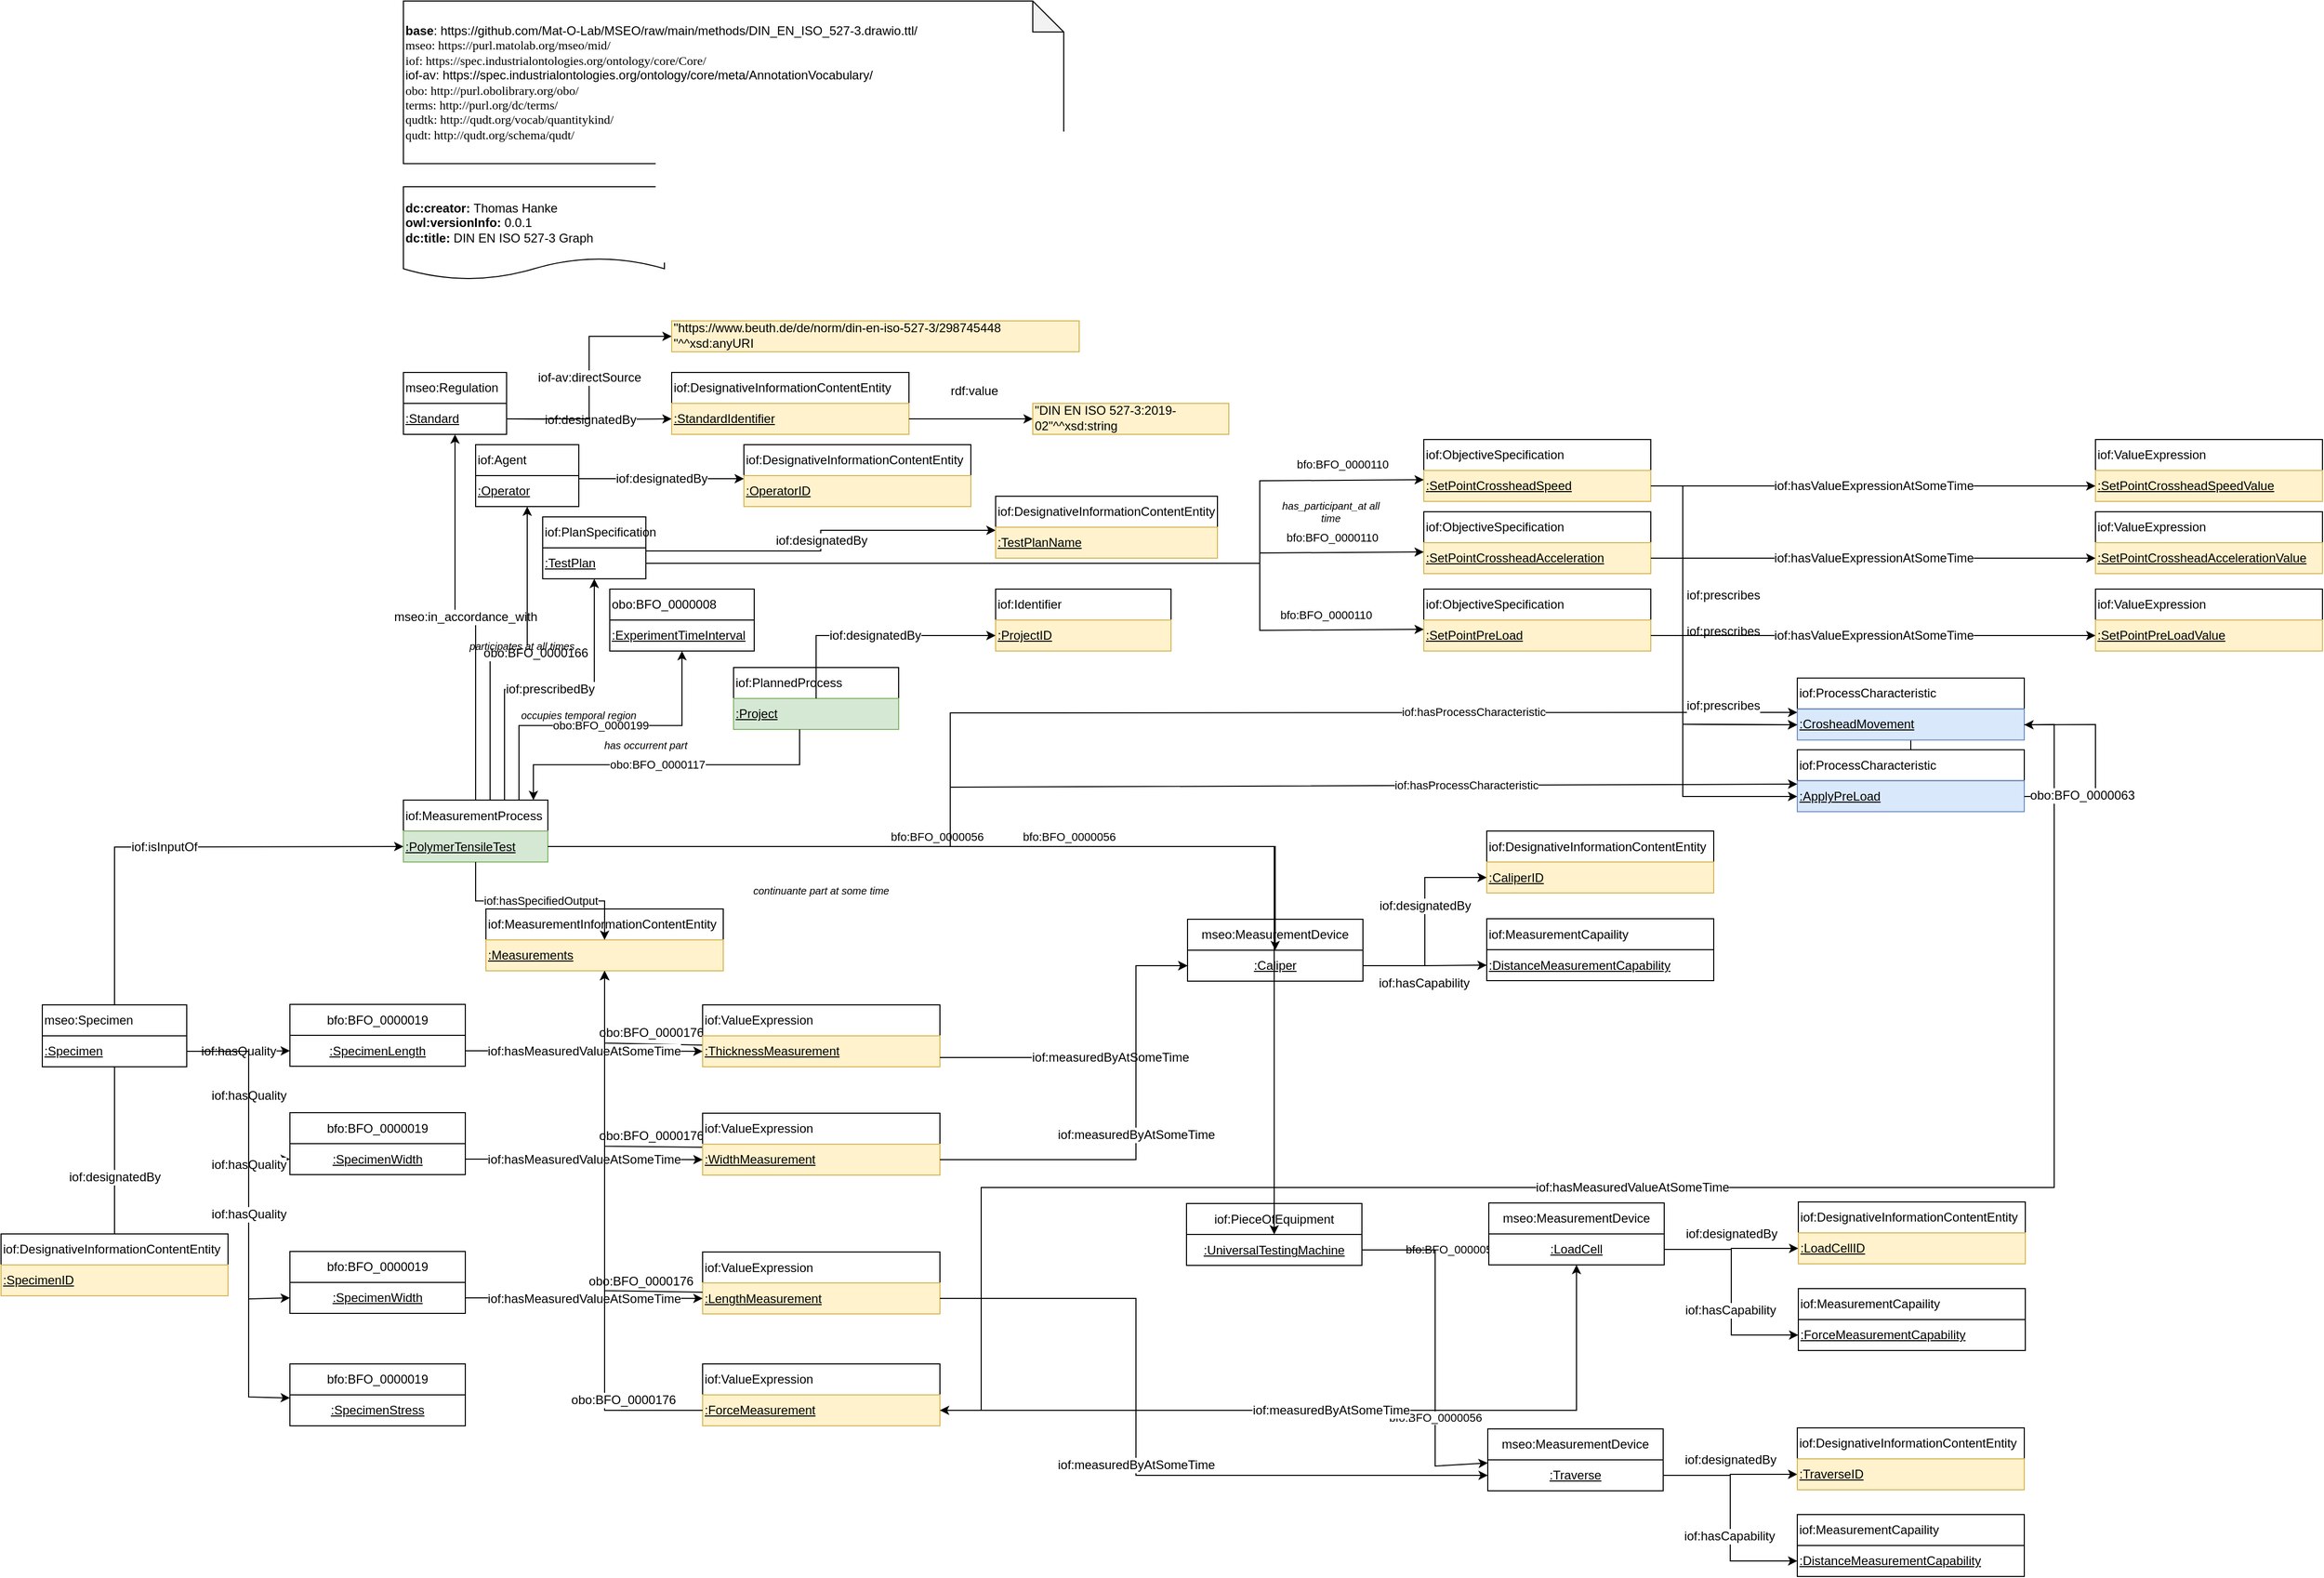 <mxfile version="21.1.0" type="device">
  <diagram id="RQUcGvRlMdFbgAy4DLWb" name="Page-1">
    <mxGraphModel dx="2032" dy="1994" grid="1" gridSize="10" guides="1" tooltips="1" connect="1" arrows="1" fold="1" page="1" pageScale="1" pageWidth="827" pageHeight="1169" math="0" shadow="0">
      <root>
        <mxCell id="0" />
        <mxCell id="1" parent="0" />
        <mxCell id="zAVKpHBMmpI9Ox0h9qj8-173" value="obo:BFO_0000176" style="edgeStyle=orthogonalEdgeStyle;rounded=0;orthogonalLoop=1;jettySize=auto;html=1;fontSize=12;" edge="1" source="zAVKpHBMmpI9Ox0h9qj8-176" parent="1" target="zAVKpHBMmpI9Ox0h9qj8-140">
          <mxGeometry x="-0.622" y="-10" relative="1" as="geometry">
            <mxPoint x="-125" y="298" as="sourcePoint" />
            <mxPoint x="245" y="630" as="targetPoint" />
            <mxPoint as="offset" />
            <Array as="points">
              <mxPoint x="35" y="800" />
            </Array>
          </mxGeometry>
        </mxCell>
        <mxCell id="0PtQ9QTV_TQMzkyyk_zX-2" value="&lt;div&gt;&lt;b&gt;dc:creator:&lt;/b&gt;&amp;nbsp;Thomas Hanke&lt;/div&gt;&lt;div&gt;&lt;b&gt;owl:versionInfo:&lt;/b&gt; 0.0.1&lt;/div&gt;&lt;div&gt;&lt;b&gt;dc:title:&lt;/b&gt;&amp;nbsp;DIN EN ISO 527-3 Graph&lt;/div&gt;" style="shape=document;whiteSpace=wrap;html=1;boundedLbl=1;labelBackgroundColor=#ffffff;strokeColor=#000000;fontSize=12;fontColor=#000000;size=0.233;align=left;" parent="1" vertex="1">
          <mxGeometry x="-160" y="-130" width="253" height="90" as="geometry" />
        </mxCell>
        <mxCell id="zAVKpHBMmpI9Ox0h9qj8-37" value="&lt;div&gt;&lt;/div&gt;&lt;b&gt;base&lt;/b&gt;: https://github.com/Mat-O-Lab/MSEO/raw/main/methods/DIN_EN_ISO_527-3.drawio.ttl/&lt;br&gt;&lt;div style=&quot;border-color: var(--border-color);&quot;&gt;&lt;span style=&quot;border-color: var(--border-color); font-family: Verdana; background-color: initial;&quot;&gt;mseo:&amp;nbsp;https://purl.matolab.org/mseo/mid/&lt;/span&gt;&lt;/div&gt;&lt;div style=&quot;border-color: var(--border-color);&quot;&gt;&lt;span style=&quot;border-color: var(--border-color); font-family: Verdana; background-color: initial;&quot;&gt;iof: https://spec.industrialontologies.org/ontology/core/Core/&lt;/span&gt;&lt;/div&gt;&lt;div style=&quot;border-color: var(--border-color);&quot;&gt;&lt;span style=&quot;border-color: var(--border-color); font-family: Verdana; background-color: initial;&quot;&gt;&lt;span style=&quot;border-color: var(--border-color); font-family: Helvetica;&quot;&gt;iof-av:&amp;nbsp;&lt;/span&gt;&lt;span style=&quot;border-color: var(--border-color); font-family: Helvetica;&quot;&gt;https://spec.industrialontologies.org/ontology/core/meta/AnnotationVocabulary/&lt;/span&gt;&lt;br&gt;&lt;/span&gt;&lt;/div&gt;&lt;div style=&quot;border-color: var(--border-color);&quot;&gt;&lt;span style=&quot;border-color: var(--border-color); font-family: Verdana; background-color: initial;&quot;&gt;obo: http://purl.obolibrary.org/obo/&lt;/span&gt;&lt;/div&gt;&lt;div style=&quot;border-color: var(--border-color);&quot;&gt;&lt;span style=&quot;border-color: var(--border-color); font-family: Verdana; background-color: initial;&quot;&gt;terms:&amp;nbsp;&lt;/span&gt;&lt;font style=&quot;border-color: var(--border-color);&quot; face=&quot;Verdana&quot;&gt;http://purl.org/dc/terms/&lt;/font&gt;&lt;/div&gt;&lt;div style=&quot;border-color: var(--border-color);&quot;&gt;&lt;span style=&quot;border-color: var(--border-color); background-color: initial; font-family: Verdana;&quot;&gt;qudtk:&amp;nbsp;http://qudt.org/vocab/quantitykind/&lt;/span&gt;&lt;/div&gt;&lt;div style=&quot;border-color: var(--border-color);&quot;&gt;&lt;span style=&quot;border-color: var(--border-color); font-family: Verdana; background-color: initial;&quot;&gt;qudt:&amp;nbsp;http://qudt.org/schema/qudt/&lt;/span&gt;&lt;/div&gt;" style="shape=note;whiteSpace=wrap;html=1;backgroundOutline=1;darkOpacity=0.05;align=left;" vertex="1" parent="1">
          <mxGeometry x="-160" y="-310" width="640" height="157.57" as="geometry" />
        </mxCell>
        <mxCell id="zAVKpHBMmpI9Ox0h9qj8-39" value="iof:MeasurementProcess" style="rounded=0;whiteSpace=wrap;html=1;snapToPoint=1;points=[[0.1,0],[0.2,0],[0.3,0],[0.4,0],[0.5,0],[0.6,0],[0.7,0],[0.8,0],[0.9,0],[0,0.1],[0,0.3],[0,0.5],[0,0.7],[0,0.9],[0.1,1],[0.2,1],[0.3,1],[0.4,1],[0.5,1],[0.6,1],[0.7,1],[0.8,1],[0.9,1],[1,0.1],[1,0.3],[1,0.5],[1,0.7],[1,0.9]];align=left;" vertex="1" parent="1">
          <mxGeometry x="-160" y="464.5" width="140" height="30" as="geometry" />
        </mxCell>
        <mxCell id="zAVKpHBMmpI9Ox0h9qj8-40" value="&lt;u&gt;:PolymerTensileTest&lt;br&gt;&lt;/u&gt;" style="rounded=0;whiteSpace=wrap;html=1;snapToPoint=1;points=[[0.1,0],[0.2,0],[0.3,0],[0.4,0],[0.5,0],[0.6,0],[0.7,0],[0.8,0],[0.9,0],[0,0.1],[0,0.3],[0,0.5],[0,0.7],[0,0.9],[0.1,1],[0.2,1],[0.3,1],[0.4,1],[0.5,1],[0.6,1],[0.7,1],[0.8,1],[0.9,1],[1,0.1],[1,0.3],[1,0.5],[1,0.7],[1,0.9]];align=left;fillColor=#d5e8d4;strokeColor=#82b366;" vertex="1" parent="1">
          <mxGeometry x="-160" y="494.5" width="140" height="30" as="geometry" />
        </mxCell>
        <mxCell id="zAVKpHBMmpI9Ox0h9qj8-41" value="mseo:Regulation" style="rounded=0;whiteSpace=wrap;html=1;snapToPoint=1;points=[[0.1,0],[0.2,0],[0.3,0],[0.4,0],[0.5,0],[0.6,0],[0.7,0],[0.8,0],[0.9,0],[0,0.1],[0,0.3],[0,0.5],[0,0.7],[0,0.9],[0.1,1],[0.2,1],[0.3,1],[0.4,1],[0.5,1],[0.6,1],[0.7,1],[0.8,1],[0.9,1],[1,0.1],[1,0.3],[1,0.5],[1,0.7],[1,0.9]];align=left;" vertex="1" parent="1">
          <mxGeometry x="-160" y="50" width="100" height="30" as="geometry" />
        </mxCell>
        <mxCell id="zAVKpHBMmpI9Ox0h9qj8-42" value="&lt;u&gt;:Standard&lt;br&gt;&lt;/u&gt;" style="rounded=0;whiteSpace=wrap;html=1;snapToPoint=1;points=[[0.1,0],[0.2,0],[0.3,0],[0.4,0],[0.5,0],[0.6,0],[0.7,0],[0.8,0],[0.9,0],[0,0.1],[0,0.3],[0,0.5],[0,0.7],[0,0.9],[0.1,1],[0.2,1],[0.3,1],[0.4,1],[0.5,1],[0.6,1],[0.7,1],[0.8,1],[0.9,1],[1,0.1],[1,0.3],[1,0.5],[1,0.7],[1,0.9]];align=left;" vertex="1" parent="1">
          <mxGeometry x="-160" y="80" width="100" height="30" as="geometry" />
        </mxCell>
        <mxCell id="zAVKpHBMmpI9Ox0h9qj8-43" value="iof:designatedBy" style="edgeStyle=orthogonalEdgeStyle;rounded=0;orthogonalLoop=1;jettySize=auto;html=1;fontSize=12;entryX=0;entryY=0.5;entryDx=0;entryDy=0;" edge="1" target="zAVKpHBMmpI9Ox0h9qj8-45" parent="1">
          <mxGeometry relative="1" as="geometry">
            <mxPoint x="-60" y="95" as="sourcePoint" />
            <mxPoint x="20" y="100.0" as="targetPoint" />
          </mxGeometry>
        </mxCell>
        <mxCell id="zAVKpHBMmpI9Ox0h9qj8-44" value="iof:DesignativeInformationContentEntity" style="rounded=0;whiteSpace=wrap;html=1;snapToPoint=1;points=[[0.1,0],[0.2,0],[0.3,0],[0.4,0],[0.5,0],[0.6,0],[0.7,0],[0.8,0],[0.9,0],[0,0.1],[0,0.3],[0,0.5],[0,0.7],[0,0.9],[0.1,1],[0.2,1],[0.3,1],[0.4,1],[0.5,1],[0.6,1],[0.7,1],[0.8,1],[0.9,1],[1,0.1],[1,0.3],[1,0.5],[1,0.7],[1,0.9]];align=left;" vertex="1" parent="1">
          <mxGeometry x="100" y="50" width="230" height="30" as="geometry" />
        </mxCell>
        <mxCell id="zAVKpHBMmpI9Ox0h9qj8-45" value="&lt;u&gt;:StandardIdentifier&lt;br&gt;&lt;/u&gt;" style="rounded=0;whiteSpace=wrap;html=1;snapToPoint=1;points=[[0.1,0],[0.2,0],[0.3,0],[0.4,0],[0.5,0],[0.6,0],[0.7,0],[0.8,0],[0.9,0],[0,0.1],[0,0.3],[0,0.5],[0,0.7],[0,0.9],[0.1,1],[0.2,1],[0.3,1],[0.4,1],[0.5,1],[0.6,1],[0.7,1],[0.8,1],[0.9,1],[1,0.1],[1,0.3],[1,0.5],[1,0.7],[1,0.9]];align=left;fillColor=#fff2cc;strokeColor=#d6b656;" vertex="1" parent="1">
          <mxGeometry x="100" y="80" width="230" height="30" as="geometry" />
        </mxCell>
        <mxCell id="zAVKpHBMmpI9Ox0h9qj8-46" value="mseo:in_accordance_with" style="edgeStyle=orthogonalEdgeStyle;rounded=0;orthogonalLoop=1;jettySize=auto;html=1;fontSize=12;entryX=0.5;entryY=1;entryDx=0;entryDy=0;exitX=0.5;exitY=0;exitDx=0;exitDy=0;" edge="1" source="zAVKpHBMmpI9Ox0h9qj8-39" target="zAVKpHBMmpI9Ox0h9qj8-42" parent="1">
          <mxGeometry relative="1" as="geometry">
            <mxPoint x="-110" y="190" as="sourcePoint" />
            <mxPoint x="990" y="938" as="targetPoint" />
          </mxGeometry>
        </mxCell>
        <mxCell id="zAVKpHBMmpI9Ox0h9qj8-47" value="iof:Agent" style="rounded=0;whiteSpace=wrap;html=1;snapToPoint=1;points=[[0.1,0],[0.2,0],[0.3,0],[0.4,0],[0.5,0],[0.6,0],[0.7,0],[0.8,0],[0.9,0],[0,0.1],[0,0.3],[0,0.5],[0,0.7],[0,0.9],[0.1,1],[0.2,1],[0.3,1],[0.4,1],[0.5,1],[0.6,1],[0.7,1],[0.8,1],[0.9,1],[1,0.1],[1,0.3],[1,0.5],[1,0.7],[1,0.9]];align=left;" vertex="1" parent="1">
          <mxGeometry x="-90" y="120" width="100" height="30" as="geometry" />
        </mxCell>
        <mxCell id="zAVKpHBMmpI9Ox0h9qj8-48" value="&lt;u&gt;:Operator&lt;br&gt;&lt;/u&gt;" style="rounded=0;whiteSpace=wrap;html=1;snapToPoint=1;points=[[0.1,0],[0.2,0],[0.3,0],[0.4,0],[0.5,0],[0.6,0],[0.7,0],[0.8,0],[0.9,0],[0,0.1],[0,0.3],[0,0.5],[0,0.7],[0,0.9],[0.1,1],[0.2,1],[0.3,1],[0.4,1],[0.5,1],[0.6,1],[0.7,1],[0.8,1],[0.9,1],[1,0.1],[1,0.3],[1,0.5],[1,0.7],[1,0.9]];align=left;" vertex="1" parent="1">
          <mxGeometry x="-90" y="150" width="100" height="30" as="geometry" />
        </mxCell>
        <mxCell id="zAVKpHBMmpI9Ox0h9qj8-49" value="iof:designatedBy" style="edgeStyle=orthogonalEdgeStyle;rounded=0;orthogonalLoop=1;jettySize=auto;html=1;exitX=1;exitY=0.1;exitDx=0;exitDy=0;fontSize=12;entryX=0;entryY=0.1;entryDx=0;entryDy=0;" edge="1" source="zAVKpHBMmpI9Ox0h9qj8-48" target="zAVKpHBMmpI9Ox0h9qj8-51" parent="1">
          <mxGeometry relative="1" as="geometry">
            <mxPoint x="90" y="233" as="sourcePoint" />
            <mxPoint x="90" y="170.0" as="targetPoint" />
          </mxGeometry>
        </mxCell>
        <mxCell id="zAVKpHBMmpI9Ox0h9qj8-50" value="iof:DesignativeInformationContentEntity" style="rounded=0;whiteSpace=wrap;html=1;snapToPoint=1;points=[[0.1,0],[0.2,0],[0.3,0],[0.4,0],[0.5,0],[0.6,0],[0.7,0],[0.8,0],[0.9,0],[0,0.1],[0,0.3],[0,0.5],[0,0.7],[0,0.9],[0.1,1],[0.2,1],[0.3,1],[0.4,1],[0.5,1],[0.6,1],[0.7,1],[0.8,1],[0.9,1],[1,0.1],[1,0.3],[1,0.5],[1,0.7],[1,0.9]];align=left;" vertex="1" parent="1">
          <mxGeometry x="170" y="120" width="220" height="30" as="geometry" />
        </mxCell>
        <mxCell id="zAVKpHBMmpI9Ox0h9qj8-51" value="&lt;u&gt;:OperatorID&lt;br&gt;&lt;/u&gt;" style="rounded=0;whiteSpace=wrap;html=1;snapToPoint=1;points=[[0.1,0],[0.2,0],[0.3,0],[0.4,0],[0.5,0],[0.6,0],[0.7,0],[0.8,0],[0.9,0],[0,0.1],[0,0.3],[0,0.5],[0,0.7],[0,0.9],[0.1,1],[0.2,1],[0.3,1],[0.4,1],[0.5,1],[0.6,1],[0.7,1],[0.8,1],[0.9,1],[1,0.1],[1,0.3],[1,0.5],[1,0.7],[1,0.9]];align=left;fillColor=#fff2cc;strokeColor=#d6b656;" vertex="1" parent="1">
          <mxGeometry x="170" y="150" width="220" height="30" as="geometry" />
        </mxCell>
        <mxCell id="zAVKpHBMmpI9Ox0h9qj8-52" value="obo:BFO_0000166" style="edgeStyle=orthogonalEdgeStyle;rounded=0;orthogonalLoop=1;jettySize=auto;html=1;fontSize=12;entryX=0.5;entryY=1;entryDx=0;entryDy=0;exitX=0.6;exitY=0;exitDx=0;exitDy=0;" edge="1" source="zAVKpHBMmpI9Ox0h9qj8-39" target="zAVKpHBMmpI9Ox0h9qj8-48" parent="1">
          <mxGeometry x="0.116" y="-8" relative="1" as="geometry">
            <mxPoint x="-40" y="370" as="sourcePoint" />
            <mxPoint x="1060" y="1008" as="targetPoint" />
            <mxPoint as="offset" />
          </mxGeometry>
        </mxCell>
        <mxCell id="zAVKpHBMmpI9Ox0h9qj8-53" value="iof:PlanSpecification" style="rounded=0;whiteSpace=wrap;html=1;snapToPoint=1;points=[[0.1,0],[0.2,0],[0.3,0],[0.4,0],[0.5,0],[0.6,0],[0.7,0],[0.8,0],[0.9,0],[0,0.1],[0,0.3],[0,0.5],[0,0.7],[0,0.9],[0.1,1],[0.2,1],[0.3,1],[0.4,1],[0.5,1],[0.6,1],[0.7,1],[0.8,1],[0.9,1],[1,0.1],[1,0.3],[1,0.5],[1,0.7],[1,0.9]];align=left;" vertex="1" parent="1">
          <mxGeometry x="-25" y="190" width="100" height="30" as="geometry" />
        </mxCell>
        <mxCell id="zAVKpHBMmpI9Ox0h9qj8-54" value="&lt;u&gt;:TestPlan&lt;br&gt;&lt;/u&gt;" style="rounded=0;whiteSpace=wrap;html=1;snapToPoint=1;points=[[0.1,0],[0.2,0],[0.3,0],[0.4,0],[0.5,0],[0.6,0],[0.7,0],[0.8,0],[0.9,0],[0,0.1],[0,0.3],[0,0.5],[0,0.7],[0,0.9],[0.1,1],[0.2,1],[0.3,1],[0.4,1],[0.5,1],[0.6,1],[0.7,1],[0.8,1],[0.9,1],[1,0.1],[1,0.3],[1,0.5],[1,0.7],[1,0.9]];align=left;" vertex="1" parent="1">
          <mxGeometry x="-25" y="220" width="100" height="30" as="geometry" />
        </mxCell>
        <mxCell id="zAVKpHBMmpI9Ox0h9qj8-55" value="iof:designatedBy" style="edgeStyle=orthogonalEdgeStyle;rounded=0;orthogonalLoop=1;jettySize=auto;html=1;exitX=1;exitY=0.1;exitDx=0;exitDy=0;fontSize=12;entryX=0;entryY=0.1;entryDx=0;entryDy=0;" edge="1" source="zAVKpHBMmpI9Ox0h9qj8-54" target="zAVKpHBMmpI9Ox0h9qj8-57" parent="1">
          <mxGeometry relative="1" as="geometry">
            <mxPoint x="155" y="303" as="sourcePoint" />
            <mxPoint x="155" y="240.0" as="targetPoint" />
          </mxGeometry>
        </mxCell>
        <mxCell id="zAVKpHBMmpI9Ox0h9qj8-56" value="iof:DesignativeInformationContentEntity" style="rounded=0;whiteSpace=wrap;html=1;snapToPoint=1;points=[[0.1,0],[0.2,0],[0.3,0],[0.4,0],[0.5,0],[0.6,0],[0.7,0],[0.8,0],[0.9,0],[0,0.1],[0,0.3],[0,0.5],[0,0.7],[0,0.9],[0.1,1],[0.2,1],[0.3,1],[0.4,1],[0.5,1],[0.6,1],[0.7,1],[0.8,1],[0.9,1],[1,0.1],[1,0.3],[1,0.5],[1,0.7],[1,0.9]];align=left;" vertex="1" parent="1">
          <mxGeometry x="414" y="170" width="215" height="30" as="geometry" />
        </mxCell>
        <mxCell id="zAVKpHBMmpI9Ox0h9qj8-57" value="&lt;u&gt;:TestPlanName&lt;br&gt;&lt;/u&gt;" style="rounded=0;whiteSpace=wrap;html=1;snapToPoint=1;points=[[0.1,0],[0.2,0],[0.3,0],[0.4,0],[0.5,0],[0.6,0],[0.7,0],[0.8,0],[0.9,0],[0,0.1],[0,0.3],[0,0.5],[0,0.7],[0,0.9],[0.1,1],[0.2,1],[0.3,1],[0.4,1],[0.5,1],[0.6,1],[0.7,1],[0.8,1],[0.9,1],[1,0.1],[1,0.3],[1,0.5],[1,0.7],[1,0.9]];align=left;fillColor=#fff2cc;strokeColor=#d6b656;" vertex="1" parent="1">
          <mxGeometry x="414" y="200" width="215" height="30" as="geometry" />
        </mxCell>
        <mxCell id="zAVKpHBMmpI9Ox0h9qj8-58" value="iof:prescribedBy" style="edgeStyle=orthogonalEdgeStyle;rounded=0;orthogonalLoop=1;jettySize=auto;html=1;fontSize=12;entryX=0.5;entryY=1;entryDx=0;entryDy=0;exitX=0.7;exitY=0;exitDx=0;exitDy=0;" edge="1" source="zAVKpHBMmpI9Ox0h9qj8-39" target="zAVKpHBMmpI9Ox0h9qj8-54" parent="1">
          <mxGeometry relative="1" as="geometry">
            <mxPoint x="-35" y="370" as="sourcePoint" />
            <mxPoint x="1125" y="1078" as="targetPoint" />
          </mxGeometry>
        </mxCell>
        <mxCell id="zAVKpHBMmpI9Ox0h9qj8-59" value="obo:BFO_0000008" style="rounded=0;whiteSpace=wrap;html=1;snapToPoint=1;points=[[0.1,0],[0.2,0],[0.3,0],[0.4,0],[0.5,0],[0.6,0],[0.7,0],[0.8,0],[0.9,0],[0,0.1],[0,0.3],[0,0.5],[0,0.7],[0,0.9],[0.1,1],[0.2,1],[0.3,1],[0.4,1],[0.5,1],[0.6,1],[0.7,1],[0.8,1],[0.9,1],[1,0.1],[1,0.3],[1,0.5],[1,0.7],[1,0.9]];align=left;" vertex="1" parent="1">
          <mxGeometry x="40" y="260" width="140" height="30" as="geometry" />
        </mxCell>
        <mxCell id="zAVKpHBMmpI9Ox0h9qj8-60" value="&lt;u&gt;:ExperimentTimeInterval&lt;br&gt;&lt;/u&gt;" style="rounded=0;whiteSpace=wrap;html=1;snapToPoint=1;points=[[0.1,0],[0.2,0],[0.3,0],[0.4,0],[0.5,0],[0.6,0],[0.7,0],[0.8,0],[0.9,0],[0,0.1],[0,0.3],[0,0.5],[0,0.7],[0,0.9],[0.1,1],[0.2,1],[0.3,1],[0.4,1],[0.5,1],[0.6,1],[0.7,1],[0.8,1],[0.9,1],[1,0.1],[1,0.3],[1,0.5],[1,0.7],[1,0.9]];align=left;" vertex="1" parent="1">
          <mxGeometry x="40" y="290" width="140" height="30" as="geometry" />
        </mxCell>
        <mxCell id="zAVKpHBMmpI9Ox0h9qj8-61" value="obo:BFO_0000199" style="edgeStyle=orthogonalEdgeStyle;rounded=0;orthogonalLoop=1;jettySize=auto;html=1;exitX=0.8;exitY=0;exitDx=0;exitDy=0;entryX=0.5;entryY=1;entryDx=0;entryDy=0;" edge="1" source="zAVKpHBMmpI9Ox0h9qj8-39" target="zAVKpHBMmpI9Ox0h9qj8-60" parent="1">
          <mxGeometry relative="1" as="geometry" />
        </mxCell>
        <mxCell id="zAVKpHBMmpI9Ox0h9qj8-62" value="&quot;https://www.beuth.de/de/norm/din-en-iso-527-3/298745448&lt;br&gt;&quot;^^xsd:anyURI&lt;span style=&quot;background-color: rgb(243 , 246 , 250) ; color: rgb(86 , 116 , 130) ; font-family: &amp;#34;consolas&amp;#34; , &amp;#34;liberation mono&amp;#34; , &amp;#34;menlo&amp;#34; , &amp;#34;courier&amp;#34; , monospace ; font-size: 12.48px&quot;&gt; &lt;/span&gt;" style="rounded=0;whiteSpace=wrap;html=1;snapToPoint=1;points=[[0.1,0],[0.2,0],[0.3,0],[0.4,0],[0.5,0],[0.6,0],[0.7,0],[0.8,0],[0.9,0],[0,0.1],[0,0.3],[0,0.5],[0,0.7],[0,0.9],[0.1,1],[0.2,1],[0.3,1],[0.4,1],[0.5,1],[0.6,1],[0.7,1],[0.8,1],[0.9,1],[1,0.1],[1,0.3],[1,0.5],[1,0.7],[1,0.9]];align=left;fillColor=#fff2cc;strokeColor=#d6b656;" vertex="1" parent="1">
          <mxGeometry x="100" width="395" height="30" as="geometry" />
        </mxCell>
        <mxCell id="zAVKpHBMmpI9Ox0h9qj8-63" value="iof-av:directSource" style="rounded=0;orthogonalLoop=1;jettySize=auto;html=1;fontSize=12;entryX=0;entryY=0.5;entryDx=0;entryDy=0;edgeStyle=elbowEdgeStyle;" edge="1" target="zAVKpHBMmpI9Ox0h9qj8-62" parent="1">
          <mxGeometry relative="1" as="geometry">
            <mxPoint x="-60" y="95" as="sourcePoint" />
            <mxPoint x="200" y="10" as="targetPoint" />
          </mxGeometry>
        </mxCell>
        <mxCell id="zAVKpHBMmpI9Ox0h9qj8-64" value="rdf:value" style="edgeStyle=orthogonalEdgeStyle;rounded=0;orthogonalLoop=1;jettySize=auto;html=1;fontSize=12;entryDx=0;entryDy=0;exitX=1;exitY=0.5;exitDx=0;exitDy=0;" edge="1" source="zAVKpHBMmpI9Ox0h9qj8-45" target="zAVKpHBMmpI9Ox0h9qj8-65" parent="1">
          <mxGeometry x="0.054" y="27" relative="1" as="geometry">
            <mxPoint x="380" y="110" as="sourcePoint" />
            <mxPoint x="440" y="130" as="targetPoint" />
            <mxPoint as="offset" />
          </mxGeometry>
        </mxCell>
        <mxCell id="zAVKpHBMmpI9Ox0h9qj8-65" value="&lt;p&gt;&quot;DIN EN ISO 527-3:2019-02&quot;^^xsd:string&lt;span style=&quot;color: rgb(86 , 116 , 130) ; font-family: &amp;#34;consolas&amp;#34; , &amp;#34;liberation mono&amp;#34; , &amp;#34;menlo&amp;#34; , &amp;#34;courier&amp;#34; , monospace ; font-size: 12.48px ; background-color: rgb(243 , 246 , 250) ; font-size: 12.48px&quot;&gt;&lt;/span&gt;&lt;/p&gt;" style="rounded=0;whiteSpace=wrap;html=1;snapToPoint=1;points=[[0.1,0],[0.2,0],[0.3,0],[0.4,0],[0.5,0],[0.6,0],[0.7,0],[0.8,0],[0.9,0],[0,0.1],[0,0.3],[0,0.5],[0,0.7],[0,0.9],[0.1,1],[0.2,1],[0.3,1],[0.4,1],[0.5,1],[0.6,1],[0.7,1],[0.8,1],[0.9,1],[1,0.1],[1,0.3],[1,0.5],[1,0.7],[1,0.9]];align=left;fillColor=#fff2cc;strokeColor=#d6b656;" vertex="1" parent="1">
          <mxGeometry x="450" y="80" width="190" height="30" as="geometry" />
        </mxCell>
        <mxCell id="zAVKpHBMmpI9Ox0h9qj8-66" value="iof:PlannedProcess" style="rounded=0;whiteSpace=wrap;html=1;snapToPoint=1;points=[[0.1,0],[0.2,0],[0.3,0],[0.4,0],[0.5,0],[0.6,0],[0.7,0],[0.8,0],[0.9,0],[0,0.1],[0,0.3],[0,0.5],[0,0.7],[0,0.9],[0.1,1],[0.2,1],[0.3,1],[0.4,1],[0.5,1],[0.6,1],[0.7,1],[0.8,1],[0.9,1],[1,0.1],[1,0.3],[1,0.5],[1,0.7],[1,0.9]];align=left;" vertex="1" parent="1">
          <mxGeometry x="160" y="336" width="160" height="30" as="geometry" />
        </mxCell>
        <mxCell id="zAVKpHBMmpI9Ox0h9qj8-67" value="&lt;u&gt;:Project&lt;br&gt;&lt;/u&gt;" style="rounded=0;whiteSpace=wrap;html=1;snapToPoint=1;points=[[0.1,0],[0.2,0],[0.3,0],[0.4,0],[0.5,0],[0.6,0],[0.7,0],[0.8,0],[0.9,0],[0,0.1],[0,0.3],[0,0.5],[0,0.7],[0,0.9],[0.1,1],[0.2,1],[0.3,1],[0.4,1],[0.5,1],[0.6,1],[0.7,1],[0.8,1],[0.9,1],[1,0.1],[1,0.3],[1,0.5],[1,0.7],[1,0.9]];align=left;fillColor=#d5e8d4;strokeColor=#82b366;" vertex="1" parent="1">
          <mxGeometry x="160" y="366" width="160" height="30" as="geometry" />
        </mxCell>
        <mxCell id="zAVKpHBMmpI9Ox0h9qj8-68" value="iof:designatedBy" style="edgeStyle=orthogonalEdgeStyle;rounded=0;orthogonalLoop=1;jettySize=auto;html=1;fontSize=12;snapToPoint=1;" edge="1" source="zAVKpHBMmpI9Ox0h9qj8-67" target="zAVKpHBMmpI9Ox0h9qj8-70" parent="1">
          <mxGeometry relative="1" as="geometry">
            <mxPoint x="-9.63" y="482.15" as="sourcePoint" />
            <mxPoint x="30" y="1711.78" as="targetPoint" />
            <Array as="points">
              <mxPoint x="240" y="305" />
            </Array>
          </mxGeometry>
        </mxCell>
        <mxCell id="zAVKpHBMmpI9Ox0h9qj8-69" value="iof:Identifier" style="rounded=0;whiteSpace=wrap;html=1;snapToPoint=1;points=[[0.1,0],[0.2,0],[0.3,0],[0.4,0],[0.5,0],[0.6,0],[0.7,0],[0.8,0],[0.9,0],[0,0.1],[0,0.3],[0,0.5],[0,0.7],[0,0.9],[0.1,1],[0.2,1],[0.3,1],[0.4,1],[0.5,1],[0.6,1],[0.7,1],[0.8,1],[0.9,1],[1,0.1],[1,0.3],[1,0.5],[1,0.7],[1,0.9]];align=left;" vertex="1" parent="1">
          <mxGeometry x="414" y="260" width="170" height="30" as="geometry" />
        </mxCell>
        <mxCell id="zAVKpHBMmpI9Ox0h9qj8-70" value="&lt;u&gt;:ProjectID&lt;br&gt;&lt;/u&gt;" style="rounded=0;whiteSpace=wrap;html=1;snapToPoint=1;points=[[0.1,0],[0.2,0],[0.3,0],[0.4,0],[0.5,0],[0.6,0],[0.7,0],[0.8,0],[0.9,0],[0,0.1],[0,0.3],[0,0.5],[0,0.7],[0,0.9],[0.1,1],[0.2,1],[0.3,1],[0.4,1],[0.5,1],[0.6,1],[0.7,1],[0.8,1],[0.9,1],[1,0.1],[1,0.3],[1,0.5],[1,0.7],[1,0.9]];align=left;fillColor=#fff2cc;strokeColor=#d6b656;" vertex="1" parent="1">
          <mxGeometry x="414" y="290" width="170" height="30" as="geometry" />
        </mxCell>
        <mxCell id="zAVKpHBMmpI9Ox0h9qj8-71" value="obo:BFO_0000117" style="edgeStyle=orthogonalEdgeStyle;rounded=0;orthogonalLoop=1;jettySize=auto;html=1;exitX=0.4;exitY=1;exitDx=0;exitDy=0;snapToPoint=1;entryX=0.9;entryY=0;entryDx=0;entryDy=0;elbow=vertical;" edge="1" source="zAVKpHBMmpI9Ox0h9qj8-67" target="zAVKpHBMmpI9Ox0h9qj8-39" parent="1">
          <mxGeometry x="0.055" relative="1" as="geometry">
            <mxPoint as="offset" />
            <mxPoint x="40" y="-1345" as="sourcePoint" />
            <mxPoint x="40" y="540" as="targetPoint" />
          </mxGeometry>
        </mxCell>
        <mxCell id="zAVKpHBMmpI9Ox0h9qj8-72" value="has occurrent part" style="text;html=1;strokeColor=none;fillColor=none;align=center;verticalAlign=middle;whiteSpace=wrap;rounded=0;fontSize=10;fontStyle=2;snapToPoint=1;" vertex="1" parent="1">
          <mxGeometry x="10" y="396" width="130" height="30" as="geometry" />
        </mxCell>
        <mxCell id="zAVKpHBMmpI9Ox0h9qj8-73" value="occupies temporal region" style="text;html=1;strokeColor=none;fillColor=none;align=center;verticalAlign=middle;whiteSpace=wrap;rounded=0;fontSize=10;fontStyle=2;snapToPoint=1;" vertex="1" parent="1">
          <mxGeometry x="-55" y="367" width="130" height="30" as="geometry" />
        </mxCell>
        <mxCell id="zAVKpHBMmpI9Ox0h9qj8-74" value="participates at all times" style="text;html=1;strokeColor=none;fillColor=none;align=center;verticalAlign=middle;whiteSpace=wrap;rounded=0;fontSize=10;fontStyle=2;snapToPoint=1;" vertex="1" parent="1">
          <mxGeometry x="-110" y="300" width="130" height="30" as="geometry" />
        </mxCell>
        <mxCell id="zAVKpHBMmpI9Ox0h9qj8-139" value="iof:MeasurementInformationContentEntity" style="rounded=0;whiteSpace=wrap;html=1;snapToPoint=1;points=[[0.1,0],[0.2,0],[0.3,0],[0.4,0],[0.5,0],[0.6,0],[0.7,0],[0.8,0],[0.9,0],[0,0.1],[0,0.3],[0,0.5],[0,0.7],[0,0.9],[0.1,1],[0.2,1],[0.3,1],[0.4,1],[0.5,1],[0.6,1],[0.7,1],[0.8,1],[0.9,1],[1,0.1],[1,0.3],[1,0.5],[1,0.7],[1,0.9]];align=left;" vertex="1" parent="1">
          <mxGeometry x="-80" y="570" width="230" height="30" as="geometry" />
        </mxCell>
        <mxCell id="zAVKpHBMmpI9Ox0h9qj8-140" value="&lt;u&gt;:Measurements&lt;br&gt;&lt;/u&gt;" style="rounded=0;whiteSpace=wrap;html=1;snapToPoint=1;points=[[0.1,0],[0.2,0],[0.3,0],[0.4,0],[0.5,0],[0.6,0],[0.7,0],[0.8,0],[0.9,0],[0,0.1],[0,0.3],[0,0.5],[0,0.7],[0,0.9],[0.1,1],[0.2,1],[0.3,1],[0.4,1],[0.5,1],[0.6,1],[0.7,1],[0.8,1],[0.9,1],[1,0.1],[1,0.3],[1,0.5],[1,0.7],[1,0.9]];align=left;fillColor=#fff2cc;strokeColor=#d6b656;" vertex="1" parent="1">
          <mxGeometry x="-80" y="600" width="230" height="30" as="geometry" />
        </mxCell>
        <mxCell id="zAVKpHBMmpI9Ox0h9qj8-141" value="obo:BFO_0000176" style="edgeStyle=orthogonalEdgeStyle;rounded=0;orthogonalLoop=1;jettySize=auto;html=1;fontSize=12;" edge="1" source="zAVKpHBMmpI9Ox0h9qj8-144" target="zAVKpHBMmpI9Ox0h9qj8-140" parent="1">
          <mxGeometry x="-0.391" y="-11" relative="1" as="geometry">
            <mxPoint x="-125" y="193" as="sourcePoint" />
            <mxPoint x="150" y="564.5" as="targetPoint" />
            <mxPoint as="offset" />
            <Array as="points">
              <mxPoint x="35" y="700" />
            </Array>
          </mxGeometry>
        </mxCell>
        <mxCell id="zAVKpHBMmpI9Ox0h9qj8-142" value="continuante part at some time" style="text;html=1;strokeColor=none;fillColor=none;align=center;verticalAlign=middle;whiteSpace=wrap;rounded=0;fontSize=10;fontStyle=2;snapToPoint=1;" vertex="1" parent="1">
          <mxGeometry x="145" y="536.5" width="200" height="30" as="geometry" />
        </mxCell>
        <mxCell id="zAVKpHBMmpI9Ox0h9qj8-143" value="iof:ValueExpression" style="rounded=0;whiteSpace=wrap;html=1;snapToPoint=1;points=[[0.1,0],[0.2,0],[0.3,0],[0.4,0],[0.5,0],[0.6,0],[0.7,0],[0.8,0],[0.9,0],[0,0.1],[0,0.3],[0,0.5],[0,0.7],[0,0.9],[0.1,1],[0.2,1],[0.3,1],[0.4,1],[0.5,1],[0.6,1],[0.7,1],[0.8,1],[0.9,1],[1,0.1],[1,0.3],[1,0.5],[1,0.7],[1,0.9]];align=left;" vertex="1" parent="1">
          <mxGeometry x="130" y="663" width="230" height="30" as="geometry" />
        </mxCell>
        <mxCell id="zAVKpHBMmpI9Ox0h9qj8-144" value="&lt;u&gt;:ThicknessMeasurement&lt;br&gt;&lt;/u&gt;" style="rounded=0;whiteSpace=wrap;html=1;snapToPoint=1;points=[[0.1,0],[0.2,0],[0.3,0],[0.4,0],[0.5,0],[0.6,0],[0.7,0],[0.8,0],[0.9,0],[0,0.1],[0,0.3],[0,0.5],[0,0.7],[0,0.9],[0.1,1],[0.2,1],[0.3,1],[0.4,1],[0.5,1],[0.6,1],[0.7,1],[0.8,1],[0.9,1],[1,0.1],[1,0.3],[1,0.5],[1,0.7],[1,0.9]];align=left;fillColor=#fff2cc;strokeColor=#d6b656;" vertex="1" parent="1">
          <mxGeometry x="130" y="693" width="230" height="30" as="geometry" />
        </mxCell>
        <mxCell id="zAVKpHBMmpI9Ox0h9qj8-145" value="bfo:BFO_0000019" style="rounded=0;whiteSpace=wrap;html=1;snapToPoint=1;points=[[0.1,0],[0.2,0],[0.3,0],[0.4,0],[0.5,0],[0.6,0],[0.7,0],[0.8,0],[0.9,0],[0,0.1],[0,0.3],[0,0.5],[0,0.7],[0,0.9],[0.1,1],[0.2,1],[0.3,1],[0.4,1],[0.5,1],[0.6,1],[0.7,1],[0.8,1],[0.9,1],[1,0.1],[1,0.3],[1,0.5],[1,0.7],[1,0.9]];" vertex="1" parent="1">
          <mxGeometry x="-270" y="662.5" width="170" height="30" as="geometry" />
        </mxCell>
        <mxCell id="zAVKpHBMmpI9Ox0h9qj8-146" value="&lt;u&gt;:SpecimenLength&lt;/u&gt;" style="rounded=0;whiteSpace=wrap;html=1;snapToPoint=1;points=[[0.1,0],[0.2,0],[0.3,0],[0.4,0],[0.5,0],[0.6,0],[0.7,0],[0.8,0],[0.9,0],[0,0.1],[0,0.3],[0,0.5],[0,0.7],[0,0.9],[0.1,1],[0.2,1],[0.3,1],[0.4,1],[0.5,1],[0.6,1],[0.7,1],[0.8,1],[0.9,1],[1,0.1],[1,0.3],[1,0.5],[1,0.7],[1,0.9]];" vertex="1" parent="1">
          <mxGeometry x="-270" y="692.5" width="170" height="30" as="geometry" />
        </mxCell>
        <mxCell id="zAVKpHBMmpI9Ox0h9qj8-147" value="mseo:MeasurementDevice" style="rounded=0;whiteSpace=wrap;html=1;snapToPoint=1;points=[[0.1,0],[0.2,0],[0.3,0],[0.4,0],[0.5,0],[0.6,0],[0.7,0],[0.8,0],[0.9,0],[0,0.1],[0,0.3],[0,0.5],[0,0.7],[0,0.9],[0.1,1],[0.2,1],[0.3,1],[0.4,1],[0.5,1],[0.6,1],[0.7,1],[0.8,1],[0.9,1],[1,0.1],[1,0.3],[1,0.5],[1,0.7],[1,0.9]];" vertex="1" parent="1">
          <mxGeometry x="600" y="580" width="170" height="30" as="geometry" />
        </mxCell>
        <mxCell id="zAVKpHBMmpI9Ox0h9qj8-148" value="&lt;u&gt;:Caliper&lt;/u&gt;" style="rounded=0;whiteSpace=wrap;html=1;snapToPoint=1;points=[[0.1,0],[0.2,0],[0.3,0],[0.4,0],[0.5,0],[0.6,0],[0.7,0],[0.8,0],[0.9,0],[0,0.1],[0,0.3],[0,0.5],[0,0.7],[0,0.9],[0.1,1],[0.2,1],[0.3,1],[0.4,1],[0.5,1],[0.6,1],[0.7,1],[0.8,1],[0.9,1],[1,0.1],[1,0.3],[1,0.5],[1,0.7],[1,0.9]];" vertex="1" parent="1">
          <mxGeometry x="600" y="610" width="170" height="30" as="geometry" />
        </mxCell>
        <mxCell id="zAVKpHBMmpI9Ox0h9qj8-149" value="iof:measuredByAtSomeTime" style="edgeStyle=orthogonalEdgeStyle;rounded=0;orthogonalLoop=1;jettySize=auto;html=1;fontSize=12;snapToPoint=1;exitX=1;exitY=0.7;exitDx=0;exitDy=0;" edge="1" source="zAVKpHBMmpI9Ox0h9qj8-144" target="zAVKpHBMmpI9Ox0h9qj8-148" parent="1">
          <mxGeometry relative="1" as="geometry">
            <mxPoint x="360" y="554" as="sourcePoint" />
            <mxPoint x="370" y="689" as="targetPoint" />
            <Array as="points">
              <mxPoint x="550" y="714" />
              <mxPoint x="550" y="625" />
            </Array>
          </mxGeometry>
        </mxCell>
        <mxCell id="zAVKpHBMmpI9Ox0h9qj8-150" value="iof:designatedBy" style="edgeStyle=orthogonalEdgeStyle;rounded=0;orthogonalLoop=1;jettySize=auto;html=1;fontSize=12;fontColor=#000000;snapToPoint=1;" edge="1" source="zAVKpHBMmpI9Ox0h9qj8-148" target="zAVKpHBMmpI9Ox0h9qj8-153" parent="1">
          <mxGeometry x="-255" y="-425" as="geometry">
            <mxPoint x="316" y="725" as="sourcePoint" />
            <mxPoint x="301.0" y="765.0" as="targetPoint" />
            <Array as="points">
              <mxPoint x="830" y="625.5" />
              <mxPoint x="830" y="539.5" />
            </Array>
            <mxPoint y="-15" as="offset" />
          </mxGeometry>
        </mxCell>
        <mxCell id="zAVKpHBMmpI9Ox0h9qj8-151" value="" style="group;snapToPoint=1;" vertex="1" connectable="0" parent="1">
          <mxGeometry x="890" y="494.5" width="220" height="60" as="geometry" />
        </mxCell>
        <mxCell id="zAVKpHBMmpI9Ox0h9qj8-152" value="iof:DesignativeInformationContentEntity" style="rounded=0;whiteSpace=wrap;html=1;snapToPoint=1;points=[[0.1,0],[0.2,0],[0.3,0],[0.4,0],[0.5,0],[0.6,0],[0.7,0],[0.8,0],[0.9,0],[0,0.1],[0,0.3],[0,0.5],[0,0.7],[0,0.9],[0.1,1],[0.2,1],[0.3,1],[0.4,1],[0.5,1],[0.6,1],[0.7,1],[0.8,1],[0.9,1],[1,0.1],[1,0.3],[1,0.5],[1,0.7],[1,0.9]];align=left;" vertex="1" parent="zAVKpHBMmpI9Ox0h9qj8-151">
          <mxGeometry width="220" height="30" as="geometry" />
        </mxCell>
        <mxCell id="zAVKpHBMmpI9Ox0h9qj8-153" value="&lt;u&gt;:CaliperID&lt;br&gt;&lt;/u&gt;" style="rounded=0;whiteSpace=wrap;html=1;snapToPoint=1;points=[[0.1,0],[0.2,0],[0.3,0],[0.4,0],[0.5,0],[0.6,0],[0.7,0],[0.8,0],[0.9,0],[0,0.1],[0,0.3],[0,0.5],[0,0.7],[0,0.9],[0.1,1],[0.2,1],[0.3,1],[0.4,1],[0.5,1],[0.6,1],[0.7,1],[0.8,1],[0.9,1],[1,0.1],[1,0.3],[1,0.5],[1,0.7],[1,0.9]];align=left;fillColor=#fff2cc;strokeColor=#d6b656;" vertex="1" parent="zAVKpHBMmpI9Ox0h9qj8-151">
          <mxGeometry y="30" width="220" height="30" as="geometry" />
        </mxCell>
        <mxCell id="zAVKpHBMmpI9Ox0h9qj8-154" value="" style="group;snapToPoint=1;" vertex="1" connectable="0" parent="1">
          <mxGeometry x="890" y="579.5" width="220" height="60" as="geometry" />
        </mxCell>
        <mxCell id="zAVKpHBMmpI9Ox0h9qj8-155" value="iof:MeasurementCapaility" style="rounded=0;whiteSpace=wrap;html=1;snapToPoint=1;points=[[0.1,0],[0.2,0],[0.3,0],[0.4,0],[0.5,0],[0.6,0],[0.7,0],[0.8,0],[0.9,0],[0,0.1],[0,0.3],[0,0.5],[0,0.7],[0,0.9],[0.1,1],[0.2,1],[0.3,1],[0.4,1],[0.5,1],[0.6,1],[0.7,1],[0.8,1],[0.9,1],[1,0.1],[1,0.3],[1,0.5],[1,0.7],[1,0.9]];align=left;" vertex="1" parent="zAVKpHBMmpI9Ox0h9qj8-154">
          <mxGeometry width="220" height="30" as="geometry" />
        </mxCell>
        <mxCell id="zAVKpHBMmpI9Ox0h9qj8-156" value="&lt;u&gt;:DistanceMeasurementCapability&lt;br&gt;&lt;/u&gt;" style="rounded=0;whiteSpace=wrap;html=1;snapToPoint=1;points=[[0.1,0],[0.2,0],[0.3,0],[0.4,0],[0.5,0],[0.6,0],[0.7,0],[0.8,0],[0.9,0],[0,0.1],[0,0.3],[0,0.5],[0,0.7],[0,0.9],[0.1,1],[0.2,1],[0.3,1],[0.4,1],[0.5,1],[0.6,1],[0.7,1],[0.8,1],[0.9,1],[1,0.1],[1,0.3],[1,0.5],[1,0.7],[1,0.9]];align=left;" vertex="1" parent="zAVKpHBMmpI9Ox0h9qj8-154">
          <mxGeometry y="30" width="220" height="30" as="geometry" />
        </mxCell>
        <mxCell id="zAVKpHBMmpI9Ox0h9qj8-157" value="iof:hasCapability" style="edgeStyle=elbowEdgeStyle;rounded=0;orthogonalLoop=1;jettySize=auto;html=1;fontSize=12;fontColor=#000000;snapToPoint=1;" edge="1" source="zAVKpHBMmpI9Ox0h9qj8-148" target="zAVKpHBMmpI9Ox0h9qj8-156" parent="1">
          <mxGeometry x="-340" y="-221" as="geometry">
            <mxPoint x="142" y="755" as="sourcePoint" />
            <mxPoint x="160" y="769" as="targetPoint" />
            <mxPoint x="-1" y="17" as="offset" />
          </mxGeometry>
        </mxCell>
        <mxCell id="zAVKpHBMmpI9Ox0h9qj8-158" value="iof:hasMeasuredValueAtSomeTime" style="edgeStyle=orthogonalEdgeStyle;rounded=0;orthogonalLoop=1;jettySize=auto;html=1;fontSize=12;snapToPoint=1;" edge="1" source="zAVKpHBMmpI9Ox0h9qj8-146" target="zAVKpHBMmpI9Ox0h9qj8-144" parent="1">
          <mxGeometry relative="1" as="geometry">
            <mxPoint x="-300" y="839.67" as="sourcePoint" />
            <mxPoint x="-70" y="839.67" as="targetPoint" />
          </mxGeometry>
        </mxCell>
        <mxCell id="zAVKpHBMmpI9Ox0h9qj8-159" value="bfo:BFO_0000056" style="edgeStyle=orthogonalEdgeStyle;rounded=0;orthogonalLoop=1;jettySize=auto;html=1;fontColor=#000000;snapToPoint=1;" edge="1" parent="1" source="zAVKpHBMmpI9Ox0h9qj8-40" target="zAVKpHBMmpI9Ox0h9qj8-148">
          <mxGeometry x="-0.065" y="10" relative="1" as="geometry">
            <mxPoint x="180" y="781" as="sourcePoint" />
            <mxPoint x="210" y="510" as="targetPoint" />
            <mxPoint as="offset" />
          </mxGeometry>
        </mxCell>
        <mxCell id="zAVKpHBMmpI9Ox0h9qj8-160" value="iof:isInputOf" style="edgeStyle=orthogonalEdgeStyle;rounded=0;orthogonalLoop=1;jettySize=auto;html=1;fontSize=12;snapToPoint=1;" edge="1" source="zAVKpHBMmpI9Ox0h9qj8-165" target="zAVKpHBMmpI9Ox0h9qj8-40" parent="1">
          <mxGeometry relative="1" as="geometry">
            <mxPoint x="-1152" y="1104.5" as="sourcePoint" />
            <mxPoint x="-209.75" y="794.5" as="targetPoint" />
            <Array as="points">
              <mxPoint x="-440" y="510" />
            </Array>
          </mxGeometry>
        </mxCell>
        <mxCell id="zAVKpHBMmpI9Ox0h9qj8-161" value="iof:designatedBy" style="edgeStyle=orthogonalEdgeStyle;rounded=0;orthogonalLoop=1;jettySize=auto;html=1;fontSize=12;" edge="1" source="zAVKpHBMmpI9Ox0h9qj8-165" target="zAVKpHBMmpI9Ox0h9qj8-163" parent="1">
          <mxGeometry x="0.108" relative="1" as="geometry">
            <mxPoint x="-780" y="965.5" as="sourcePoint" />
            <mxPoint x="-600" y="1057.5" as="targetPoint" />
            <mxPoint as="offset" />
          </mxGeometry>
        </mxCell>
        <mxCell id="zAVKpHBMmpI9Ox0h9qj8-162" value="iof:DesignativeInformationContentEntity" style="rounded=0;whiteSpace=wrap;html=1;snapToPoint=1;points=[[0.1,0],[0.2,0],[0.3,0],[0.4,0],[0.5,0],[0.6,0],[0.7,0],[0.8,0],[0.9,0],[0,0.1],[0,0.3],[0,0.5],[0,0.7],[0,0.9],[0.1,1],[0.2,1],[0.3,1],[0.4,1],[0.5,1],[0.6,1],[0.7,1],[0.8,1],[0.9,1],[1,0.1],[1,0.3],[1,0.5],[1,0.7],[1,0.9]];align=left;" vertex="1" parent="1">
          <mxGeometry x="-550" y="885" width="220" height="30" as="geometry" />
        </mxCell>
        <mxCell id="zAVKpHBMmpI9Ox0h9qj8-163" value="&lt;u&gt;:SpecimenID&lt;br&gt;&lt;/u&gt;" style="rounded=0;whiteSpace=wrap;html=1;snapToPoint=1;points=[[0.1,0],[0.2,0],[0.3,0],[0.4,0],[0.5,0],[0.6,0],[0.7,0],[0.8,0],[0.9,0],[0,0.1],[0,0.3],[0,0.5],[0,0.7],[0,0.9],[0.1,1],[0.2,1],[0.3,1],[0.4,1],[0.5,1],[0.6,1],[0.7,1],[0.8,1],[0.9,1],[1,0.1],[1,0.3],[1,0.5],[1,0.7],[1,0.9]];align=left;fillColor=#fff2cc;strokeColor=#d6b656;" vertex="1" parent="1">
          <mxGeometry x="-550" y="915" width="220" height="30" as="geometry" />
        </mxCell>
        <mxCell id="zAVKpHBMmpI9Ox0h9qj8-164" value="mseo:Specimen" style="rounded=0;whiteSpace=wrap;html=1;snapToPoint=1;points=[[0.1,0],[0.2,0],[0.3,0],[0.4,0],[0.5,0],[0.6,0],[0.7,0],[0.8,0],[0.9,0],[0,0.1],[0,0.3],[0,0.5],[0,0.7],[0,0.9],[0.1,1],[0.2,1],[0.3,1],[0.4,1],[0.5,1],[0.6,1],[0.7,1],[0.8,1],[0.9,1],[1,0.1],[1,0.3],[1,0.5],[1,0.7],[1,0.9]];align=left;" vertex="1" parent="1">
          <mxGeometry x="-510" y="663" width="140" height="30" as="geometry" />
        </mxCell>
        <mxCell id="zAVKpHBMmpI9Ox0h9qj8-165" value="&lt;u&gt;:Specimen&lt;br&gt;&lt;/u&gt;" style="rounded=0;whiteSpace=wrap;html=1;snapToPoint=1;points=[[0.1,0],[0.2,0],[0.3,0],[0.4,0],[0.5,0],[0.6,0],[0.7,0],[0.8,0],[0.9,0],[0,0.1],[0,0.3],[0,0.5],[0,0.7],[0,0.9],[0.1,1],[0.2,1],[0.3,1],[0.4,1],[0.5,1],[0.6,1],[0.7,1],[0.8,1],[0.9,1],[1,0.1],[1,0.3],[1,0.5],[1,0.7],[1,0.9]];align=left;" vertex="1" parent="1">
          <mxGeometry x="-510" y="693" width="140" height="30" as="geometry" />
        </mxCell>
        <mxCell id="zAVKpHBMmpI9Ox0h9qj8-166" value="iof:hasQuality" style="rounded=0;orthogonalLoop=1;jettySize=auto;html=1;fontSize=12;edgeStyle=orthogonalEdgeStyle;snapToPoint=1;elbow=vertical;" edge="1" source="zAVKpHBMmpI9Ox0h9qj8-165" target="zAVKpHBMmpI9Ox0h9qj8-168" parent="1">
          <mxGeometry x="0.001" relative="1" as="geometry">
            <mxPoint x="-480" y="1033" as="sourcePoint" />
            <mxPoint x="-421" y="1298" as="targetPoint" />
            <mxPoint as="offset" />
            <Array as="points">
              <mxPoint x="-310" y="708" />
              <mxPoint x="-310" y="813" />
            </Array>
          </mxGeometry>
        </mxCell>
        <mxCell id="zAVKpHBMmpI9Ox0h9qj8-167" value="bfo:BFO_0000019" style="rounded=0;whiteSpace=wrap;html=1;snapToPoint=1;points=[[0.1,0],[0.2,0],[0.3,0],[0.4,0],[0.5,0],[0.6,0],[0.7,0],[0.8,0],[0.9,0],[0,0.1],[0,0.3],[0,0.5],[0,0.7],[0,0.9],[0.1,1],[0.2,1],[0.3,1],[0.4,1],[0.5,1],[0.6,1],[0.7,1],[0.8,1],[0.9,1],[1,0.1],[1,0.3],[1,0.5],[1,0.7],[1,0.9]];" vertex="1" parent="1">
          <mxGeometry x="-270" y="767.5" width="170" height="30" as="geometry" />
        </mxCell>
        <mxCell id="zAVKpHBMmpI9Ox0h9qj8-168" value="&lt;u&gt;:SpecimenWidth&lt;/u&gt;" style="rounded=0;whiteSpace=wrap;html=1;snapToPoint=1;points=[[0.1,0],[0.2,0],[0.3,0],[0.4,0],[0.5,0],[0.6,0],[0.7,0],[0.8,0],[0.9,0],[0,0.1],[0,0.3],[0,0.5],[0,0.7],[0,0.9],[0.1,1],[0.2,1],[0.3,1],[0.4,1],[0.5,1],[0.6,1],[0.7,1],[0.8,1],[0.9,1],[1,0.1],[1,0.3],[1,0.5],[1,0.7],[1,0.9]];" vertex="1" parent="1">
          <mxGeometry x="-270" y="797.5" width="170" height="30" as="geometry" />
        </mxCell>
        <mxCell id="zAVKpHBMmpI9Ox0h9qj8-171" value="iof:hasQuality" style="rounded=0;orthogonalLoop=1;jettySize=auto;html=1;fontSize=12;edgeStyle=orthogonalEdgeStyle;snapToPoint=1;elbow=vertical;" edge="1" parent="1" source="zAVKpHBMmpI9Ox0h9qj8-165" target="zAVKpHBMmpI9Ox0h9qj8-146">
          <mxGeometry x="0.001" relative="1" as="geometry">
            <mxPoint x="-360" y="718" as="sourcePoint" />
            <mxPoint x="-260" y="823" as="targetPoint" />
            <mxPoint as="offset" />
          </mxGeometry>
        </mxCell>
        <mxCell id="zAVKpHBMmpI9Ox0h9qj8-175" value="iof:ValueExpression" style="rounded=0;whiteSpace=wrap;html=1;snapToPoint=1;points=[[0.1,0],[0.2,0],[0.3,0],[0.4,0],[0.5,0],[0.6,0],[0.7,0],[0.8,0],[0.9,0],[0,0.1],[0,0.3],[0,0.5],[0,0.7],[0,0.9],[0.1,1],[0.2,1],[0.3,1],[0.4,1],[0.5,1],[0.6,1],[0.7,1],[0.8,1],[0.9,1],[1,0.1],[1,0.3],[1,0.5],[1,0.7],[1,0.9]];align=left;" vertex="1" parent="1">
          <mxGeometry x="130" y="768" width="230" height="30" as="geometry" />
        </mxCell>
        <mxCell id="zAVKpHBMmpI9Ox0h9qj8-176" value="&lt;u&gt;:WidthMeasurement&lt;br&gt;&lt;/u&gt;" style="rounded=0;whiteSpace=wrap;html=1;snapToPoint=1;points=[[0.1,0],[0.2,0],[0.3,0],[0.4,0],[0.5,0],[0.6,0],[0.7,0],[0.8,0],[0.9,0],[0,0.1],[0,0.3],[0,0.5],[0,0.7],[0,0.9],[0.1,1],[0.2,1],[0.3,1],[0.4,1],[0.5,1],[0.6,1],[0.7,1],[0.8,1],[0.9,1],[1,0.1],[1,0.3],[1,0.5],[1,0.7],[1,0.9]];align=left;fillColor=#fff2cc;strokeColor=#d6b656;" vertex="1" parent="1">
          <mxGeometry x="130" y="798" width="230" height="30" as="geometry" />
        </mxCell>
        <mxCell id="zAVKpHBMmpI9Ox0h9qj8-177" value="iof:hasMeasuredValueAtSomeTime" style="edgeStyle=orthogonalEdgeStyle;rounded=0;orthogonalLoop=1;jettySize=auto;html=1;fontSize=12;snapToPoint=1;" edge="1" target="zAVKpHBMmpI9Ox0h9qj8-176" parent="1" source="zAVKpHBMmpI9Ox0h9qj8-168">
          <mxGeometry relative="1" as="geometry">
            <mxPoint x="-100" y="813" as="sourcePoint" />
            <mxPoint x="-70" y="944.67" as="targetPoint" />
          </mxGeometry>
        </mxCell>
        <mxCell id="zAVKpHBMmpI9Ox0h9qj8-178" value="iof:measuredByAtSomeTime" style="edgeStyle=orthogonalEdgeStyle;rounded=0;orthogonalLoop=1;jettySize=auto;html=1;fontSize=12;snapToPoint=1;exitX=1;exitY=0.5;exitDx=0;exitDy=0;" edge="1" parent="1" source="zAVKpHBMmpI9Ox0h9qj8-176" target="zAVKpHBMmpI9Ox0h9qj8-148">
          <mxGeometry relative="1" as="geometry">
            <mxPoint x="370" y="641" as="sourcePoint" />
            <mxPoint x="610" y="641" as="targetPoint" />
            <Array as="points">
              <mxPoint x="550" y="813" />
              <mxPoint x="550" y="625" />
            </Array>
          </mxGeometry>
        </mxCell>
        <mxCell id="zAVKpHBMmpI9Ox0h9qj8-180" value="iof:hasSpecifiedOutput" style="edgeStyle=orthogonalEdgeStyle;rounded=0;orthogonalLoop=1;jettySize=auto;html=1;strokeColor=#000000;elbow=vertical;" edge="1" parent="1" source="zAVKpHBMmpI9Ox0h9qj8-40" target="zAVKpHBMmpI9Ox0h9qj8-140">
          <mxGeometry relative="1" as="geometry">
            <mxPoint x="166" y="795" as="sourcePoint" />
            <mxPoint x="320" y="841" as="targetPoint" />
          </mxGeometry>
        </mxCell>
        <mxCell id="zAVKpHBMmpI9Ox0h9qj8-181" value="iof:PieceOfEquipment" style="rounded=0;whiteSpace=wrap;html=1;snapToPoint=1;points=[[0.1,0],[0.2,0],[0.3,0],[0.4,0],[0.5,0],[0.6,0],[0.7,0],[0.8,0],[0.9,0],[0,0.1],[0,0.3],[0,0.5],[0,0.7],[0,0.9],[0.1,1],[0.2,1],[0.3,1],[0.4,1],[0.5,1],[0.6,1],[0.7,1],[0.8,1],[0.9,1],[1,0.1],[1,0.3],[1,0.5],[1,0.7],[1,0.9]];" vertex="1" parent="1">
          <mxGeometry x="599" y="855.5" width="170" height="30" as="geometry" />
        </mxCell>
        <mxCell id="zAVKpHBMmpI9Ox0h9qj8-182" value="&lt;u&gt;:UniversalTestingMachine&lt;/u&gt;" style="rounded=0;whiteSpace=wrap;html=1;snapToPoint=1;points=[[0.1,0],[0.2,0],[0.3,0],[0.4,0],[0.5,0],[0.6,0],[0.7,0],[0.8,0],[0.9,0],[0,0.1],[0,0.3],[0,0.5],[0,0.7],[0,0.9],[0.1,1],[0.2,1],[0.3,1],[0.4,1],[0.5,1],[0.6,1],[0.7,1],[0.8,1],[0.9,1],[1,0.1],[1,0.3],[1,0.5],[1,0.7],[1,0.9]];" vertex="1" parent="1">
          <mxGeometry x="599" y="885.5" width="170" height="30" as="geometry" />
        </mxCell>
        <mxCell id="zAVKpHBMmpI9Ox0h9qj8-191" value="bfo:BFO_0000056" style="edgeStyle=orthogonalEdgeStyle;rounded=0;orthogonalLoop=1;jettySize=auto;html=1;fontColor=#000000;snapToPoint=1;" edge="1" target="zAVKpHBMmpI9Ox0h9qj8-182" parent="1" source="zAVKpHBMmpI9Ox0h9qj8-40">
          <mxGeometry x="-0.065" y="10" relative="1" as="geometry">
            <mxPoint x="-20" y="784.5" as="sourcePoint" />
            <mxPoint x="209" y="785.5" as="targetPoint" />
            <mxPoint as="offset" />
          </mxGeometry>
        </mxCell>
        <mxCell id="zAVKpHBMmpI9Ox0h9qj8-192" value="bfo:BFO_0000056" style="edgeStyle=orthogonalEdgeStyle;rounded=0;orthogonalLoop=1;jettySize=auto;html=1;fontColor=#000000;snapToPoint=1;" edge="1" parent="1" target="zAVKpHBMmpI9Ox0h9qj8-194" source="zAVKpHBMmpI9Ox0h9qj8-182">
          <mxGeometry x="0.406" relative="1" as="geometry">
            <mxPoint x="840" y="960" as="sourcePoint" />
            <mxPoint x="317.0" y="924.5" as="targetPoint" />
            <mxPoint as="offset" />
          </mxGeometry>
        </mxCell>
        <mxCell id="zAVKpHBMmpI9Ox0h9qj8-193" value="mseo:MeasurementDevice" style="rounded=0;whiteSpace=wrap;html=1;snapToPoint=1;points=[[0.1,0],[0.2,0],[0.3,0],[0.4,0],[0.5,0],[0.6,0],[0.7,0],[0.8,0],[0.9,0],[0,0.1],[0,0.3],[0,0.5],[0,0.7],[0,0.9],[0.1,1],[0.2,1],[0.3,1],[0.4,1],[0.5,1],[0.6,1],[0.7,1],[0.8,1],[0.9,1],[1,0.1],[1,0.3],[1,0.5],[1,0.7],[1,0.9]];" vertex="1" parent="1">
          <mxGeometry x="892" y="855" width="170" height="30" as="geometry" />
        </mxCell>
        <mxCell id="zAVKpHBMmpI9Ox0h9qj8-194" value="&lt;u&gt;:LoadCell&lt;/u&gt;" style="rounded=0;whiteSpace=wrap;html=1;snapToPoint=1;points=[[0.1,0],[0.2,0],[0.3,0],[0.4,0],[0.5,0],[0.6,0],[0.7,0],[0.8,0],[0.9,0],[0,0.1],[0,0.3],[0,0.5],[0,0.7],[0,0.9],[0.1,1],[0.2,1],[0.3,1],[0.4,1],[0.5,1],[0.6,1],[0.7,1],[0.8,1],[0.9,1],[1,0.1],[1,0.3],[1,0.5],[1,0.7],[1,0.9]];" vertex="1" parent="1">
          <mxGeometry x="892" y="885" width="170" height="30" as="geometry" />
        </mxCell>
        <mxCell id="zAVKpHBMmpI9Ox0h9qj8-195" value="iof:designatedBy" style="edgeStyle=orthogonalEdgeStyle;rounded=0;orthogonalLoop=1;jettySize=auto;html=1;fontSize=12;fontColor=#000000;snapToPoint=1;entryX=0;entryY=0.5;entryDx=0;entryDy=0;" edge="1" parent="1" source="zAVKpHBMmpI9Ox0h9qj8-194" target="zAVKpHBMmpI9Ox0h9qj8-198">
          <mxGeometry x="37" y="-150" as="geometry">
            <mxPoint x="608" y="1000" as="sourcePoint" />
            <mxPoint x="593.0" y="1040.0" as="targetPoint" />
            <mxPoint y="-15" as="offset" />
          </mxGeometry>
        </mxCell>
        <mxCell id="zAVKpHBMmpI9Ox0h9qj8-196" value="" style="group;snapToPoint=1;" vertex="1" connectable="0" parent="1">
          <mxGeometry x="1192" y="854" width="220" height="60" as="geometry" />
        </mxCell>
        <mxCell id="zAVKpHBMmpI9Ox0h9qj8-197" value="iof:DesignativeInformationContentEntity" style="rounded=0;whiteSpace=wrap;html=1;snapToPoint=1;points=[[0.1,0],[0.2,0],[0.3,0],[0.4,0],[0.5,0],[0.6,0],[0.7,0],[0.8,0],[0.9,0],[0,0.1],[0,0.3],[0,0.5],[0,0.7],[0,0.9],[0.1,1],[0.2,1],[0.3,1],[0.4,1],[0.5,1],[0.6,1],[0.7,1],[0.8,1],[0.9,1],[1,0.1],[1,0.3],[1,0.5],[1,0.7],[1,0.9]];align=left;" vertex="1" parent="zAVKpHBMmpI9Ox0h9qj8-196">
          <mxGeometry width="220" height="30" as="geometry" />
        </mxCell>
        <mxCell id="zAVKpHBMmpI9Ox0h9qj8-198" value="&lt;u&gt;:LoadCellID&lt;br&gt;&lt;/u&gt;" style="rounded=0;whiteSpace=wrap;html=1;snapToPoint=1;points=[[0.1,0],[0.2,0],[0.3,0],[0.4,0],[0.5,0],[0.6,0],[0.7,0],[0.8,0],[0.9,0],[0,0.1],[0,0.3],[0,0.5],[0,0.7],[0,0.9],[0.1,1],[0.2,1],[0.3,1],[0.4,1],[0.5,1],[0.6,1],[0.7,1],[0.8,1],[0.9,1],[1,0.1],[1,0.3],[1,0.5],[1,0.7],[1,0.9]];align=left;fillColor=#fff2cc;strokeColor=#d6b656;" vertex="1" parent="zAVKpHBMmpI9Ox0h9qj8-196">
          <mxGeometry y="30" width="220" height="30" as="geometry" />
        </mxCell>
        <mxCell id="zAVKpHBMmpI9Ox0h9qj8-199" value="" style="group;snapToPoint=1;" vertex="1" connectable="0" parent="1">
          <mxGeometry x="1192" y="938" width="220" height="60" as="geometry" />
        </mxCell>
        <mxCell id="zAVKpHBMmpI9Ox0h9qj8-200" value="iof:MeasurementCapaility" style="rounded=0;whiteSpace=wrap;html=1;snapToPoint=1;points=[[0.1,0],[0.2,0],[0.3,0],[0.4,0],[0.5,0],[0.6,0],[0.7,0],[0.8,0],[0.9,0],[0,0.1],[0,0.3],[0,0.5],[0,0.7],[0,0.9],[0.1,1],[0.2,1],[0.3,1],[0.4,1],[0.5,1],[0.6,1],[0.7,1],[0.8,1],[0.9,1],[1,0.1],[1,0.3],[1,0.5],[1,0.7],[1,0.9]];align=left;" vertex="1" parent="zAVKpHBMmpI9Ox0h9qj8-199">
          <mxGeometry width="220" height="30" as="geometry" />
        </mxCell>
        <mxCell id="zAVKpHBMmpI9Ox0h9qj8-201" value="&lt;u&gt;:ForceMeasurementCapability&lt;br&gt;&lt;/u&gt;" style="rounded=0;whiteSpace=wrap;html=1;snapToPoint=1;points=[[0.1,0],[0.2,0],[0.3,0],[0.4,0],[0.5,0],[0.6,0],[0.7,0],[0.8,0],[0.9,0],[0,0.1],[0,0.3],[0,0.5],[0,0.7],[0,0.9],[0.1,1],[0.2,1],[0.3,1],[0.4,1],[0.5,1],[0.6,1],[0.7,1],[0.8,1],[0.9,1],[1,0.1],[1,0.3],[1,0.5],[1,0.7],[1,0.9]];align=left;" vertex="1" parent="zAVKpHBMmpI9Ox0h9qj8-199">
          <mxGeometry y="30" width="220" height="30" as="geometry" />
        </mxCell>
        <mxCell id="zAVKpHBMmpI9Ox0h9qj8-202" value="iof:hasCapability" style="edgeStyle=elbowEdgeStyle;rounded=0;orthogonalLoop=1;jettySize=auto;html=1;fontSize=12;fontColor=#000000;snapToPoint=1;exitX=1;exitY=0.5;exitDx=0;exitDy=0;entryX=0;entryY=0.5;entryDx=0;entryDy=0;" edge="1" parent="1" source="zAVKpHBMmpI9Ox0h9qj8-194" target="zAVKpHBMmpI9Ox0h9qj8-201">
          <mxGeometry x="-48" y="54" as="geometry">
            <mxPoint x="434" y="1030" as="sourcePoint" />
            <mxPoint x="452" y="1044" as="targetPoint" />
            <mxPoint x="-1" y="17" as="offset" />
          </mxGeometry>
        </mxCell>
        <mxCell id="zAVKpHBMmpI9Ox0h9qj8-203" value="mseo:MeasurementDevice" style="rounded=0;whiteSpace=wrap;html=1;snapToPoint=1;points=[[0.1,0],[0.2,0],[0.3,0],[0.4,0],[0.5,0],[0.6,0],[0.7,0],[0.8,0],[0.9,0],[0,0.1],[0,0.3],[0,0.5],[0,0.7],[0,0.9],[0.1,1],[0.2,1],[0.3,1],[0.4,1],[0.5,1],[0.6,1],[0.7,1],[0.8,1],[0.9,1],[1,0.1],[1,0.3],[1,0.5],[1,0.7],[1,0.9]];" vertex="1" parent="1">
          <mxGeometry x="891" y="1074" width="170" height="30" as="geometry" />
        </mxCell>
        <mxCell id="zAVKpHBMmpI9Ox0h9qj8-204" value="&lt;u&gt;:Traverse&lt;/u&gt;" style="rounded=0;whiteSpace=wrap;html=1;snapToPoint=1;points=[[0.1,0],[0.2,0],[0.3,0],[0.4,0],[0.5,0],[0.6,0],[0.7,0],[0.8,0],[0.9,0],[0,0.1],[0,0.3],[0,0.5],[0,0.7],[0,0.9],[0.1,1],[0.2,1],[0.3,1],[0.4,1],[0.5,1],[0.6,1],[0.7,1],[0.8,1],[0.9,1],[1,0.1],[1,0.3],[1,0.5],[1,0.7],[1,0.9]];" vertex="1" parent="1">
          <mxGeometry x="891" y="1104" width="170" height="30" as="geometry" />
        </mxCell>
        <mxCell id="zAVKpHBMmpI9Ox0h9qj8-205" value="iof:designatedBy" style="edgeStyle=orthogonalEdgeStyle;rounded=0;orthogonalLoop=1;jettySize=auto;html=1;fontSize=12;fontColor=#000000;snapToPoint=1;entryX=0;entryY=0.5;entryDx=0;entryDy=0;" edge="1" source="zAVKpHBMmpI9Ox0h9qj8-204" target="zAVKpHBMmpI9Ox0h9qj8-208" parent="1">
          <mxGeometry x="36" y="69" as="geometry">
            <mxPoint x="607" y="1219" as="sourcePoint" />
            <mxPoint x="592.0" y="1259.0" as="targetPoint" />
            <mxPoint y="-15" as="offset" />
          </mxGeometry>
        </mxCell>
        <mxCell id="zAVKpHBMmpI9Ox0h9qj8-206" value="" style="group;snapToPoint=1;" vertex="1" connectable="0" parent="1">
          <mxGeometry x="1191" y="1073" width="220" height="60" as="geometry" />
        </mxCell>
        <mxCell id="zAVKpHBMmpI9Ox0h9qj8-207" value="iof:DesignativeInformationContentEntity" style="rounded=0;whiteSpace=wrap;html=1;snapToPoint=1;points=[[0.1,0],[0.2,0],[0.3,0],[0.4,0],[0.5,0],[0.6,0],[0.7,0],[0.8,0],[0.9,0],[0,0.1],[0,0.3],[0,0.5],[0,0.7],[0,0.9],[0.1,1],[0.2,1],[0.3,1],[0.4,1],[0.5,1],[0.6,1],[0.7,1],[0.8,1],[0.9,1],[1,0.1],[1,0.3],[1,0.5],[1,0.7],[1,0.9]];align=left;" vertex="1" parent="zAVKpHBMmpI9Ox0h9qj8-206">
          <mxGeometry width="220" height="30" as="geometry" />
        </mxCell>
        <mxCell id="zAVKpHBMmpI9Ox0h9qj8-208" value="&lt;u&gt;:TraverseID&lt;br&gt;&lt;/u&gt;" style="rounded=0;whiteSpace=wrap;html=1;snapToPoint=1;points=[[0.1,0],[0.2,0],[0.3,0],[0.4,0],[0.5,0],[0.6,0],[0.7,0],[0.8,0],[0.9,0],[0,0.1],[0,0.3],[0,0.5],[0,0.7],[0,0.9],[0.1,1],[0.2,1],[0.3,1],[0.4,1],[0.5,1],[0.6,1],[0.7,1],[0.8,1],[0.9,1],[1,0.1],[1,0.3],[1,0.5],[1,0.7],[1,0.9]];align=left;fillColor=#fff2cc;strokeColor=#d6b656;" vertex="1" parent="zAVKpHBMmpI9Ox0h9qj8-206">
          <mxGeometry y="30" width="220" height="30" as="geometry" />
        </mxCell>
        <mxCell id="zAVKpHBMmpI9Ox0h9qj8-209" value="" style="group;snapToPoint=1;" vertex="1" connectable="0" parent="1">
          <mxGeometry x="1191" y="1157" width="220" height="60" as="geometry" />
        </mxCell>
        <mxCell id="zAVKpHBMmpI9Ox0h9qj8-210" value="iof:MeasurementCapaility" style="rounded=0;whiteSpace=wrap;html=1;snapToPoint=1;points=[[0.1,0],[0.2,0],[0.3,0],[0.4,0],[0.5,0],[0.6,0],[0.7,0],[0.8,0],[0.9,0],[0,0.1],[0,0.3],[0,0.5],[0,0.7],[0,0.9],[0.1,1],[0.2,1],[0.3,1],[0.4,1],[0.5,1],[0.6,1],[0.7,1],[0.8,1],[0.9,1],[1,0.1],[1,0.3],[1,0.5],[1,0.7],[1,0.9]];align=left;" vertex="1" parent="zAVKpHBMmpI9Ox0h9qj8-209">
          <mxGeometry width="220" height="30" as="geometry" />
        </mxCell>
        <mxCell id="zAVKpHBMmpI9Ox0h9qj8-211" value="&lt;u&gt;:DistanceMeasurementCapability&lt;br&gt;&lt;/u&gt;" style="rounded=0;whiteSpace=wrap;html=1;snapToPoint=1;points=[[0.1,0],[0.2,0],[0.3,0],[0.4,0],[0.5,0],[0.6,0],[0.7,0],[0.8,0],[0.9,0],[0,0.1],[0,0.3],[0,0.5],[0,0.7],[0,0.9],[0.1,1],[0.2,1],[0.3,1],[0.4,1],[0.5,1],[0.6,1],[0.7,1],[0.8,1],[0.9,1],[1,0.1],[1,0.3],[1,0.5],[1,0.7],[1,0.9]];align=left;" vertex="1" parent="zAVKpHBMmpI9Ox0h9qj8-209">
          <mxGeometry y="30" width="220" height="30" as="geometry" />
        </mxCell>
        <mxCell id="zAVKpHBMmpI9Ox0h9qj8-212" value="iof:hasCapability" style="edgeStyle=orthogonalEdgeStyle;rounded=0;orthogonalLoop=1;jettySize=auto;html=1;fontSize=12;fontColor=#000000;snapToPoint=1;exitX=1;exitY=0.5;exitDx=0;exitDy=0;entryX=0;entryY=0.5;entryDx=0;entryDy=0;" edge="1" source="zAVKpHBMmpI9Ox0h9qj8-204" target="zAVKpHBMmpI9Ox0h9qj8-211" parent="1">
          <mxGeometry x="-49" y="273" as="geometry">
            <mxPoint x="433" y="1249" as="sourcePoint" />
            <mxPoint x="451" y="1263" as="targetPoint" />
            <mxPoint x="-1" y="17" as="offset" />
          </mxGeometry>
        </mxCell>
        <mxCell id="zAVKpHBMmpI9Ox0h9qj8-213" value="bfo:BFO_0000056" style="edgeStyle=orthogonalEdgeStyle;rounded=0;orthogonalLoop=1;jettySize=auto;html=1;fontColor=#000000;snapToPoint=1;" edge="1" target="zAVKpHBMmpI9Ox0h9qj8-204" parent="1" source="zAVKpHBMmpI9Ox0h9qj8-182">
          <mxGeometry x="0.406" relative="1" as="geometry">
            <mxPoint x="769" y="1072" as="sourcePoint" />
            <mxPoint x="316.0" y="1095.5" as="targetPoint" />
            <mxPoint as="offset" />
            <Array as="points">
              <mxPoint x="840" y="901" />
              <mxPoint x="840" y="1110" />
            </Array>
          </mxGeometry>
        </mxCell>
        <mxCell id="zAVKpHBMmpI9Ox0h9qj8-214" value="bfo:BFO_0000019" style="rounded=0;whiteSpace=wrap;html=1;snapToPoint=1;points=[[0.1,0],[0.2,0],[0.3,0],[0.4,0],[0.5,0],[0.6,0],[0.7,0],[0.8,0],[0.9,0],[0,0.1],[0,0.3],[0,0.5],[0,0.7],[0,0.9],[0.1,1],[0.2,1],[0.3,1],[0.4,1],[0.5,1],[0.6,1],[0.7,1],[0.8,1],[0.9,1],[1,0.1],[1,0.3],[1,0.5],[1,0.7],[1,0.9]];" vertex="1" parent="1">
          <mxGeometry x="-270" y="902" width="170" height="30" as="geometry" />
        </mxCell>
        <mxCell id="zAVKpHBMmpI9Ox0h9qj8-215" value="&lt;u&gt;:SpecimenWidth&lt;/u&gt;" style="rounded=0;whiteSpace=wrap;html=1;snapToPoint=1;points=[[0.1,0],[0.2,0],[0.3,0],[0.4,0],[0.5,0],[0.6,0],[0.7,0],[0.8,0],[0.9,0],[0,0.1],[0,0.3],[0,0.5],[0,0.7],[0,0.9],[0.1,1],[0.2,1],[0.3,1],[0.4,1],[0.5,1],[0.6,1],[0.7,1],[0.8,1],[0.9,1],[1,0.1],[1,0.3],[1,0.5],[1,0.7],[1,0.9]];" vertex="1" parent="1">
          <mxGeometry x="-270" y="932" width="170" height="30" as="geometry" />
        </mxCell>
        <mxCell id="zAVKpHBMmpI9Ox0h9qj8-216" value="iof:ValueExpression" style="rounded=0;whiteSpace=wrap;html=1;snapToPoint=1;points=[[0.1,0],[0.2,0],[0.3,0],[0.4,0],[0.5,0],[0.6,0],[0.7,0],[0.8,0],[0.9,0],[0,0.1],[0,0.3],[0,0.5],[0,0.7],[0,0.9],[0.1,1],[0.2,1],[0.3,1],[0.4,1],[0.5,1],[0.6,1],[0.7,1],[0.8,1],[0.9,1],[1,0.1],[1,0.3],[1,0.5],[1,0.7],[1,0.9]];align=left;" vertex="1" parent="1">
          <mxGeometry x="130" y="902.5" width="230" height="30" as="geometry" />
        </mxCell>
        <mxCell id="zAVKpHBMmpI9Ox0h9qj8-217" value="&lt;u&gt;:LengthMeasurement&lt;br&gt;&lt;/u&gt;" style="rounded=0;whiteSpace=wrap;html=1;snapToPoint=1;points=[[0.1,0],[0.2,0],[0.3,0],[0.4,0],[0.5,0],[0.6,0],[0.7,0],[0.8,0],[0.9,0],[0,0.1],[0,0.3],[0,0.5],[0,0.7],[0,0.9],[0.1,1],[0.2,1],[0.3,1],[0.4,1],[0.5,1],[0.6,1],[0.7,1],[0.8,1],[0.9,1],[1,0.1],[1,0.3],[1,0.5],[1,0.7],[1,0.9]];align=left;fillColor=#fff2cc;strokeColor=#d6b656;" vertex="1" parent="1">
          <mxGeometry x="130" y="932.5" width="230" height="30" as="geometry" />
        </mxCell>
        <mxCell id="zAVKpHBMmpI9Ox0h9qj8-218" value="iof:hasMeasuredValueAtSomeTime" style="edgeStyle=orthogonalEdgeStyle;rounded=0;orthogonalLoop=1;jettySize=auto;html=1;fontSize=12;snapToPoint=1;" edge="1" source="zAVKpHBMmpI9Ox0h9qj8-215" target="zAVKpHBMmpI9Ox0h9qj8-217" parent="1">
          <mxGeometry relative="1" as="geometry">
            <mxPoint x="-100" y="947.5" as="sourcePoint" />
            <mxPoint x="-70" y="1079.17" as="targetPoint" />
          </mxGeometry>
        </mxCell>
        <mxCell id="zAVKpHBMmpI9Ox0h9qj8-219" value="iof:measuredByAtSomeTime" style="edgeStyle=orthogonalEdgeStyle;rounded=0;orthogonalLoop=1;jettySize=auto;html=1;fontSize=12;snapToPoint=1;exitX=1;exitY=0.5;exitDx=0;exitDy=0;" edge="1" source="zAVKpHBMmpI9Ox0h9qj8-217" parent="1" target="zAVKpHBMmpI9Ox0h9qj8-204">
          <mxGeometry relative="1" as="geometry">
            <mxPoint x="370" y="775.5" as="sourcePoint" />
            <mxPoint x="685" y="773.5" as="targetPoint" />
            <Array as="points">
              <mxPoint x="550" y="948" />
              <mxPoint x="550" y="1119" />
            </Array>
          </mxGeometry>
        </mxCell>
        <mxCell id="zAVKpHBMmpI9Ox0h9qj8-220" value="iof:hasQuality" style="rounded=0;orthogonalLoop=1;jettySize=auto;html=1;fontSize=12;edgeStyle=orthogonalEdgeStyle;snapToPoint=1;elbow=vertical;" edge="1" target="zAVKpHBMmpI9Ox0h9qj8-215" parent="1" source="zAVKpHBMmpI9Ox0h9qj8-165">
          <mxGeometry x="0.001" relative="1" as="geometry">
            <mxPoint x="-370" y="842.5" as="sourcePoint" />
            <mxPoint x="-421" y="1432.5" as="targetPoint" />
            <mxPoint as="offset" />
            <Array as="points">
              <mxPoint x="-310" y="708" />
              <mxPoint x="-310" y="948" />
            </Array>
          </mxGeometry>
        </mxCell>
        <mxCell id="zAVKpHBMmpI9Ox0h9qj8-239" value="iof:ObjectiveSpecification" style="rounded=0;whiteSpace=wrap;html=1;snapToPoint=1;points=[[0.1,0],[0.2,0],[0.3,0],[0.4,0],[0.5,0],[0.6,0],[0.7,0],[0.8,0],[0.9,0],[0,0.1],[0,0.3],[0,0.5],[0,0.7],[0,0.9],[0.1,1],[0.2,1],[0.3,1],[0.4,1],[0.5,1],[0.6,1],[0.7,1],[0.8,1],[0.9,1],[1,0.1],[1,0.3],[1,0.5],[1,0.7],[1,0.9]];align=left;" vertex="1" parent="1">
          <mxGeometry x="829" y="115" width="220" height="30" as="geometry" />
        </mxCell>
        <mxCell id="zAVKpHBMmpI9Ox0h9qj8-240" value="&lt;u&gt;:&lt;/u&gt;&lt;u style=&quot;border-color: var(--border-color); text-align: center;&quot;&gt;SetPointCrossheadSpeed&lt;/u&gt;&lt;u&gt;&lt;br&gt;&lt;/u&gt;" style="rounded=0;whiteSpace=wrap;html=1;snapToPoint=1;points=[[0.1,0],[0.2,0],[0.3,0],[0.4,0],[0.5,0],[0.6,0],[0.7,0],[0.8,0],[0.9,0],[0,0.1],[0,0.3],[0,0.5],[0,0.7],[0,0.9],[0.1,1],[0.2,1],[0.3,1],[0.4,1],[0.5,1],[0.6,1],[0.7,1],[0.8,1],[0.9,1],[1,0.1],[1,0.3],[1,0.5],[1,0.7],[1,0.9]];align=left;fillColor=#fff2cc;strokeColor=#d6b656;" vertex="1" parent="1">
          <mxGeometry x="829" y="145" width="220" height="30" as="geometry" />
        </mxCell>
        <mxCell id="zAVKpHBMmpI9Ox0h9qj8-241" value="bfo:BFO_0000110" style="edgeStyle=orthogonalEdgeStyle;rounded=0;orthogonalLoop=1;jettySize=auto;html=1;fontColor=#000000;snapToPoint=1;" edge="1" target="zAVKpHBMmpI9Ox0h9qj8-240" parent="1" source="zAVKpHBMmpI9Ox0h9qj8-54">
          <mxGeometry x="0.811" y="15" relative="1" as="geometry">
            <mxPoint x="45" y="235" as="sourcePoint" />
            <mxPoint x="1291.5" y="190.27" as="targetPoint" />
            <mxPoint as="offset" />
            <Array as="points">
              <mxPoint x="670" y="235" />
              <mxPoint x="670" y="155" />
            </Array>
          </mxGeometry>
        </mxCell>
        <mxCell id="zAVKpHBMmpI9Ox0h9qj8-243" value="iof:ValueExpression" style="rounded=0;whiteSpace=wrap;html=1;snapToPoint=1;points=[[0.1,0],[0.2,0],[0.3,0],[0.4,0],[0.5,0],[0.6,0],[0.7,0],[0.8,0],[0.9,0],[0,0.1],[0,0.3],[0,0.5],[0,0.7],[0,0.9],[0.1,1],[0.2,1],[0.3,1],[0.4,1],[0.5,1],[0.6,1],[0.7,1],[0.8,1],[0.9,1],[1,0.1],[1,0.3],[1,0.5],[1,0.7],[1,0.9]];align=left;" vertex="1" parent="1">
          <mxGeometry x="1480" y="115" width="220" height="30" as="geometry" />
        </mxCell>
        <mxCell id="zAVKpHBMmpI9Ox0h9qj8-244" value="&lt;u&gt;:&lt;/u&gt;&lt;u style=&quot;border-color: var(--border-color); text-align: center;&quot;&gt;SetPointCrossheadSpeedValue&lt;/u&gt;&lt;u&gt;&lt;br&gt;&lt;/u&gt;" style="rounded=0;whiteSpace=wrap;html=1;snapToPoint=1;points=[[0.1,0],[0.2,0],[0.3,0],[0.4,0],[0.5,0],[0.6,0],[0.7,0],[0.8,0],[0.9,0],[0,0.1],[0,0.3],[0,0.5],[0,0.7],[0,0.9],[0.1,1],[0.2,1],[0.3,1],[0.4,1],[0.5,1],[0.6,1],[0.7,1],[0.8,1],[0.9,1],[1,0.1],[1,0.3],[1,0.5],[1,0.7],[1,0.9]];align=left;fillColor=#fff2cc;strokeColor=#d6b656;" vertex="1" parent="1">
          <mxGeometry x="1480" y="145" width="220" height="30" as="geometry" />
        </mxCell>
        <mxCell id="zAVKpHBMmpI9Ox0h9qj8-245" value="iof:hasValueExpressionAtSomeTime" style="edgeStyle=orthogonalEdgeStyle;rounded=0;orthogonalLoop=1;jettySize=auto;html=1;fontSize=12;snapToPoint=1;" edge="1" source="zAVKpHBMmpI9Ox0h9qj8-240" target="zAVKpHBMmpI9Ox0h9qj8-244" parent="1">
          <mxGeometry relative="1" as="geometry">
            <mxPoint x="1039" y="160" as="sourcePoint" />
            <mxPoint x="1229" y="215" as="targetPoint" />
          </mxGeometry>
        </mxCell>
        <mxCell id="zAVKpHBMmpI9Ox0h9qj8-246" value="iof:ObjectiveSpecification" style="rounded=0;whiteSpace=wrap;html=1;snapToPoint=1;points=[[0.1,0],[0.2,0],[0.3,0],[0.4,0],[0.5,0],[0.6,0],[0.7,0],[0.8,0],[0.9,0],[0,0.1],[0,0.3],[0,0.5],[0,0.7],[0,0.9],[0.1,1],[0.2,1],[0.3,1],[0.4,1],[0.5,1],[0.6,1],[0.7,1],[0.8,1],[0.9,1],[1,0.1],[1,0.3],[1,0.5],[1,0.7],[1,0.9]];align=left;" vertex="1" parent="1">
          <mxGeometry x="829" y="185" width="220" height="30" as="geometry" />
        </mxCell>
        <mxCell id="zAVKpHBMmpI9Ox0h9qj8-247" value="&lt;u&gt;:&lt;/u&gt;&lt;u style=&quot;border-color: var(--border-color); text-align: center;&quot;&gt;SetPointCrossheadAcceleration&lt;/u&gt;&lt;u&gt;&lt;br&gt;&lt;/u&gt;" style="rounded=0;whiteSpace=wrap;html=1;snapToPoint=1;points=[[0.1,0],[0.2,0],[0.3,0],[0.4,0],[0.5,0],[0.6,0],[0.7,0],[0.8,0],[0.9,0],[0,0.1],[0,0.3],[0,0.5],[0,0.7],[0,0.9],[0.1,1],[0.2,1],[0.3,1],[0.4,1],[0.5,1],[0.6,1],[0.7,1],[0.8,1],[0.9,1],[1,0.1],[1,0.3],[1,0.5],[1,0.7],[1,0.9]];align=left;fillColor=#fff2cc;strokeColor=#d6b656;" vertex="1" parent="1">
          <mxGeometry x="829" y="215" width="220" height="30" as="geometry" />
        </mxCell>
        <mxCell id="zAVKpHBMmpI9Ox0h9qj8-248" value="bfo:BFO_0000110" style="edgeStyle=orthogonalEdgeStyle;rounded=0;orthogonalLoop=1;jettySize=auto;html=1;fontColor=#000000;snapToPoint=1;" edge="1" target="zAVKpHBMmpI9Ox0h9qj8-247" parent="1" source="zAVKpHBMmpI9Ox0h9qj8-54">
          <mxGeometry x="0.768" y="15" relative="1" as="geometry">
            <mxPoint x="660" y="225" as="sourcePoint" />
            <mxPoint x="1291.5" y="260.27" as="targetPoint" />
            <mxPoint as="offset" />
            <Array as="points">
              <mxPoint x="670" y="235" />
              <mxPoint x="670" y="225" />
            </Array>
          </mxGeometry>
        </mxCell>
        <mxCell id="zAVKpHBMmpI9Ox0h9qj8-249" value="has_participant_at all time" style="text;html=1;strokeColor=none;fillColor=none;align=center;verticalAlign=middle;whiteSpace=wrap;rounded=0;fontSize=10;fontStyle=2;snapToPoint=1;" vertex="1" parent="1">
          <mxGeometry x="684" y="170" width="110" height="30" as="geometry" />
        </mxCell>
        <mxCell id="zAVKpHBMmpI9Ox0h9qj8-250" value="iof:ValueExpression" style="rounded=0;whiteSpace=wrap;html=1;snapToPoint=1;points=[[0.1,0],[0.2,0],[0.3,0],[0.4,0],[0.5,0],[0.6,0],[0.7,0],[0.8,0],[0.9,0],[0,0.1],[0,0.3],[0,0.5],[0,0.7],[0,0.9],[0.1,1],[0.2,1],[0.3,1],[0.4,1],[0.5,1],[0.6,1],[0.7,1],[0.8,1],[0.9,1],[1,0.1],[1,0.3],[1,0.5],[1,0.7],[1,0.9]];align=left;" vertex="1" parent="1">
          <mxGeometry x="1480" y="185" width="220" height="30" as="geometry" />
        </mxCell>
        <mxCell id="zAVKpHBMmpI9Ox0h9qj8-251" value="&lt;u&gt;:&lt;/u&gt;&lt;u style=&quot;border-color: var(--border-color); text-align: center;&quot;&gt;SetPointCrossheadAccelerationValue&lt;/u&gt;&lt;u&gt;&lt;br&gt;&lt;/u&gt;" style="rounded=0;whiteSpace=wrap;html=1;snapToPoint=1;points=[[0.1,0],[0.2,0],[0.3,0],[0.4,0],[0.5,0],[0.6,0],[0.7,0],[0.8,0],[0.9,0],[0,0.1],[0,0.3],[0,0.5],[0,0.7],[0,0.9],[0.1,1],[0.2,1],[0.3,1],[0.4,1],[0.5,1],[0.6,1],[0.7,1],[0.8,1],[0.9,1],[1,0.1],[1,0.3],[1,0.5],[1,0.7],[1,0.9]];align=left;fillColor=#fff2cc;strokeColor=#d6b656;" vertex="1" parent="1">
          <mxGeometry x="1480" y="215" width="220" height="30" as="geometry" />
        </mxCell>
        <mxCell id="zAVKpHBMmpI9Ox0h9qj8-252" value="iof:hasValueExpressionAtSomeTime" style="edgeStyle=orthogonalEdgeStyle;rounded=0;orthogonalLoop=1;jettySize=auto;html=1;fontSize=12;snapToPoint=1;" edge="1" source="zAVKpHBMmpI9Ox0h9qj8-247" target="zAVKpHBMmpI9Ox0h9qj8-251" parent="1">
          <mxGeometry relative="1" as="geometry">
            <mxPoint x="1039" y="230" as="sourcePoint" />
            <mxPoint x="1229" y="285" as="targetPoint" />
          </mxGeometry>
        </mxCell>
        <mxCell id="zAVKpHBMmpI9Ox0h9qj8-253" value="iof:ProcessCharacteristic" style="rounded=0;whiteSpace=wrap;html=1;snapToPoint=1;points=[[0.1,0],[0.2,0],[0.3,0],[0.4,0],[0.5,0],[0.6,0],[0.7,0],[0.8,0],[0.9,0],[0,0.1],[0,0.3],[0,0.5],[0,0.7],[0,0.9],[0.1,1],[0.2,1],[0.3,1],[0.4,1],[0.5,1],[0.6,1],[0.7,1],[0.8,1],[0.9,1],[1,0.1],[1,0.3],[1,0.5],[1,0.7],[1,0.9]];align=left;" vertex="1" parent="1">
          <mxGeometry x="1191" y="346.25" width="220" height="30" as="geometry" />
        </mxCell>
        <mxCell id="zAVKpHBMmpI9Ox0h9qj8-261" value="" style="edgeStyle=orthogonalEdgeStyle;rounded=0;orthogonalLoop=1;jettySize=auto;html=1;" edge="1" parent="1" source="zAVKpHBMmpI9Ox0h9qj8-254" target="zAVKpHBMmpI9Ox0h9qj8-258">
          <mxGeometry relative="1" as="geometry" />
        </mxCell>
        <mxCell id="zAVKpHBMmpI9Ox0h9qj8-254" value="&lt;u&gt;:CrosheadMovement&lt;br&gt;&lt;/u&gt;" style="rounded=0;whiteSpace=wrap;html=1;snapToPoint=1;points=[[0.1,0],[0.2,0],[0.3,0],[0.4,0],[0.5,0],[0.6,0],[0.7,0],[0.8,0],[0.9,0],[0,0.1],[0,0.3],[0,0.5],[0,0.7],[0,0.9],[0.1,1],[0.2,1],[0.3,1],[0.4,1],[0.5,1],[0.6,1],[0.7,1],[0.8,1],[0.9,1],[1,0.1],[1,0.3],[1,0.5],[1,0.7],[1,0.9]];align=left;fillColor=#dae8fc;strokeColor=#6c8ebf;" vertex="1" parent="1">
          <mxGeometry x="1191" y="376.25" width="220" height="30" as="geometry" />
        </mxCell>
        <mxCell id="zAVKpHBMmpI9Ox0h9qj8-255" value="iof:hasProcessCharacteristic" style="edgeStyle=orthogonalEdgeStyle;rounded=0;orthogonalLoop=1;jettySize=auto;html=1;strokeColor=#000000;elbow=vertical;" edge="1" target="zAVKpHBMmpI9Ox0h9qj8-254" parent="1" source="zAVKpHBMmpI9Ox0h9qj8-40">
          <mxGeometry x="0.532" y="1" relative="1" as="geometry">
            <mxPoint x="659" y="381" as="sourcePoint" />
            <mxPoint x="809" y="453.5" as="targetPoint" />
            <mxPoint as="offset" />
            <Array as="points">
              <mxPoint x="370" y="510" />
              <mxPoint x="370" y="380" />
            </Array>
          </mxGeometry>
        </mxCell>
        <mxCell id="zAVKpHBMmpI9Ox0h9qj8-256" value="iof:prescribes" style="edgeStyle=orthogonalEdgeStyle;rounded=0;orthogonalLoop=1;jettySize=auto;html=1;fontSize=12;fontColor=#000000;snapToPoint=1;" edge="1" source="zAVKpHBMmpI9Ox0h9qj8-240" parent="1" target="zAVKpHBMmpI9Ox0h9qj8-254">
          <mxGeometry x="-1371" y="-793" as="geometry">
            <mxPoint x="939" y="286" as="sourcePoint" />
            <mxPoint x="1149" y="557" as="targetPoint" />
            <mxPoint x="-1" y="-10" as="offset" />
            <Array as="points">
              <mxPoint x="1080" y="160" />
              <mxPoint x="1080" y="391" />
            </Array>
          </mxGeometry>
        </mxCell>
        <mxCell id="zAVKpHBMmpI9Ox0h9qj8-257" value="iof:ProcessCharacteristic" style="rounded=0;whiteSpace=wrap;html=1;snapToPoint=1;points=[[0.1,0],[0.2,0],[0.3,0],[0.4,0],[0.5,0],[0.6,0],[0.7,0],[0.8,0],[0.9,0],[0,0.1],[0,0.3],[0,0.5],[0,0.7],[0,0.9],[0.1,1],[0.2,1],[0.3,1],[0.4,1],[0.5,1],[0.6,1],[0.7,1],[0.8,1],[0.9,1],[1,0.1],[1,0.3],[1,0.5],[1,0.7],[1,0.9]];align=left;" vertex="1" parent="1">
          <mxGeometry x="1191" y="415.75" width="220" height="30" as="geometry" />
        </mxCell>
        <mxCell id="zAVKpHBMmpI9Ox0h9qj8-258" value="&lt;u&gt;:ApplyPreLoad&lt;br&gt;&lt;/u&gt;" style="rounded=0;whiteSpace=wrap;html=1;snapToPoint=1;points=[[0.1,0],[0.2,0],[0.3,0],[0.4,0],[0.5,0],[0.6,0],[0.7,0],[0.8,0],[0.9,0],[0,0.1],[0,0.3],[0,0.5],[0,0.7],[0,0.9],[0.1,1],[0.2,1],[0.3,1],[0.4,1],[0.5,1],[0.6,1],[0.7,1],[0.8,1],[0.9,1],[1,0.1],[1,0.3],[1,0.5],[1,0.7],[1,0.9]];align=left;fillColor=#dae8fc;strokeColor=#6c8ebf;" vertex="1" parent="1">
          <mxGeometry x="1191" y="445.75" width="220" height="30" as="geometry" />
        </mxCell>
        <mxCell id="zAVKpHBMmpI9Ox0h9qj8-259" value="iof:hasProcessCharacteristic" style="edgeStyle=orthogonalEdgeStyle;rounded=0;orthogonalLoop=1;jettySize=auto;html=1;strokeColor=#000000;elbow=vertical;" edge="1" target="zAVKpHBMmpI9Ox0h9qj8-258" parent="1" source="zAVKpHBMmpI9Ox0h9qj8-40">
          <mxGeometry x="0.495" relative="1" as="geometry">
            <mxPoint x="659" y="450.5" as="sourcePoint" />
            <mxPoint x="809" y="523" as="targetPoint" />
            <mxPoint as="offset" />
            <Array as="points">
              <mxPoint x="370" y="509" />
              <mxPoint x="370" y="452" />
            </Array>
          </mxGeometry>
        </mxCell>
        <mxCell id="zAVKpHBMmpI9Ox0h9qj8-260" value="iof:prescribes" style="edgeStyle=orthogonalEdgeStyle;rounded=0;orthogonalLoop=1;jettySize=auto;html=1;fontSize=12;fontColor=#000000;snapToPoint=1;" edge="1" source="zAVKpHBMmpI9Ox0h9qj8-247" parent="1" target="zAVKpHBMmpI9Ox0h9qj8-254">
          <mxGeometry x="-1371" y="-723.5" as="geometry">
            <mxPoint x="1000" y="300" as="sourcePoint" />
            <mxPoint x="1149" y="626.5" as="targetPoint" />
            <mxPoint x="-1" y="-10" as="offset" />
            <Array as="points">
              <mxPoint x="1080" y="230" />
              <mxPoint x="1080" y="391" />
            </Array>
          </mxGeometry>
        </mxCell>
        <mxCell id="zAVKpHBMmpI9Ox0h9qj8-262" value="iof:ObjectiveSpecification" style="rounded=0;whiteSpace=wrap;html=1;snapToPoint=1;points=[[0.1,0],[0.2,0],[0.3,0],[0.4,0],[0.5,0],[0.6,0],[0.7,0],[0.8,0],[0.9,0],[0,0.1],[0,0.3],[0,0.5],[0,0.7],[0,0.9],[0.1,1],[0.2,1],[0.3,1],[0.4,1],[0.5,1],[0.6,1],[0.7,1],[0.8,1],[0.9,1],[1,0.1],[1,0.3],[1,0.5],[1,0.7],[1,0.9]];align=left;" vertex="1" parent="1">
          <mxGeometry x="829" y="260" width="220" height="30" as="geometry" />
        </mxCell>
        <mxCell id="zAVKpHBMmpI9Ox0h9qj8-263" value="&lt;u&gt;:&lt;/u&gt;&lt;u style=&quot;border-color: var(--border-color); text-align: center;&quot;&gt;SetPointPreLoad&lt;/u&gt;&lt;u&gt;&lt;br&gt;&lt;/u&gt;" style="rounded=0;whiteSpace=wrap;html=1;snapToPoint=1;points=[[0.1,0],[0.2,0],[0.3,0],[0.4,0],[0.5,0],[0.6,0],[0.7,0],[0.8,0],[0.9,0],[0,0.1],[0,0.3],[0,0.5],[0,0.7],[0,0.9],[0.1,1],[0.2,1],[0.3,1],[0.4,1],[0.5,1],[0.6,1],[0.7,1],[0.8,1],[0.9,1],[1,0.1],[1,0.3],[1,0.5],[1,0.7],[1,0.9]];align=left;fillColor=#fff2cc;strokeColor=#d6b656;" vertex="1" parent="1">
          <mxGeometry x="829" y="290" width="220" height="30" as="geometry" />
        </mxCell>
        <mxCell id="zAVKpHBMmpI9Ox0h9qj8-264" value="iof:ValueExpression" style="rounded=0;whiteSpace=wrap;html=1;snapToPoint=1;points=[[0.1,0],[0.2,0],[0.3,0],[0.4,0],[0.5,0],[0.6,0],[0.7,0],[0.8,0],[0.9,0],[0,0.1],[0,0.3],[0,0.5],[0,0.7],[0,0.9],[0.1,1],[0.2,1],[0.3,1],[0.4,1],[0.5,1],[0.6,1],[0.7,1],[0.8,1],[0.9,1],[1,0.1],[1,0.3],[1,0.5],[1,0.7],[1,0.9]];align=left;" vertex="1" parent="1">
          <mxGeometry x="1480" y="260" width="220" height="30" as="geometry" />
        </mxCell>
        <mxCell id="zAVKpHBMmpI9Ox0h9qj8-265" value="&lt;u&gt;:&lt;/u&gt;&lt;u style=&quot;border-color: var(--border-color); text-align: center;&quot;&gt;SetPointPreLoadValue&lt;/u&gt;&lt;u&gt;&lt;br&gt;&lt;/u&gt;" style="rounded=0;whiteSpace=wrap;html=1;snapToPoint=1;points=[[0.1,0],[0.2,0],[0.3,0],[0.4,0],[0.5,0],[0.6,0],[0.7,0],[0.8,0],[0.9,0],[0,0.1],[0,0.3],[0,0.5],[0,0.7],[0,0.9],[0.1,1],[0.2,1],[0.3,1],[0.4,1],[0.5,1],[0.6,1],[0.7,1],[0.8,1],[0.9,1],[1,0.1],[1,0.3],[1,0.5],[1,0.7],[1,0.9]];align=left;fillColor=#fff2cc;strokeColor=#d6b656;" vertex="1" parent="1">
          <mxGeometry x="1480" y="290" width="220" height="30" as="geometry" />
        </mxCell>
        <mxCell id="zAVKpHBMmpI9Ox0h9qj8-266" value="iof:hasValueExpressionAtSomeTime" style="edgeStyle=orthogonalEdgeStyle;rounded=0;orthogonalLoop=1;jettySize=auto;html=1;fontSize=12;snapToPoint=1;" edge="1" source="zAVKpHBMmpI9Ox0h9qj8-263" target="zAVKpHBMmpI9Ox0h9qj8-265" parent="1">
          <mxGeometry relative="1" as="geometry">
            <mxPoint x="1039" y="305" as="sourcePoint" />
            <mxPoint x="1229" y="360" as="targetPoint" />
          </mxGeometry>
        </mxCell>
        <mxCell id="zAVKpHBMmpI9Ox0h9qj8-267" value="bfo:BFO_0000110" style="edgeStyle=orthogonalEdgeStyle;rounded=0;orthogonalLoop=1;jettySize=auto;html=1;fontColor=#000000;snapToPoint=1;" edge="1" target="zAVKpHBMmpI9Ox0h9qj8-263" parent="1" source="zAVKpHBMmpI9Ox0h9qj8-54">
          <mxGeometry x="0.768" y="15" relative="1" as="geometry">
            <mxPoint x="75" y="310" as="sourcePoint" />
            <mxPoint x="1291.5" y="335.27" as="targetPoint" />
            <mxPoint as="offset" />
            <Array as="points">
              <mxPoint x="670" y="235" />
              <mxPoint x="670" y="300" />
            </Array>
          </mxGeometry>
        </mxCell>
        <mxCell id="zAVKpHBMmpI9Ox0h9qj8-268" value="iof:prescribes" style="edgeStyle=orthogonalEdgeStyle;rounded=0;orthogonalLoop=1;jettySize=auto;html=1;fontSize=12;fontColor=#000000;snapToPoint=1;" edge="1" parent="1" source="zAVKpHBMmpI9Ox0h9qj8-263" target="zAVKpHBMmpI9Ox0h9qj8-258">
          <mxGeometry x="-1361" y="-713.5" as="geometry">
            <mxPoint x="949" y="255" as="sourcePoint" />
            <mxPoint x="949" y="377" as="targetPoint" />
            <mxPoint x="-1" y="-10" as="offset" />
            <Array as="points">
              <mxPoint x="1080" y="305" />
              <mxPoint x="1080" y="461" />
            </Array>
          </mxGeometry>
        </mxCell>
        <mxCell id="zAVKpHBMmpI9Ox0h9qj8-269" value="obo:BFO_0000176" style="edgeStyle=orthogonalEdgeStyle;rounded=0;orthogonalLoop=1;jettySize=auto;html=1;fontSize=12;" edge="1" parent="1" source="zAVKpHBMmpI9Ox0h9qj8-217" target="zAVKpHBMmpI9Ox0h9qj8-140">
          <mxGeometry x="-0.703" y="-10" relative="1" as="geometry">
            <mxPoint x="255" y="808" as="sourcePoint" />
            <mxPoint x="255" y="617" as="targetPoint" />
            <mxPoint as="offset" />
            <Array as="points">
              <mxPoint x="35" y="940" />
            </Array>
          </mxGeometry>
        </mxCell>
        <mxCell id="zAVKpHBMmpI9Ox0h9qj8-271" value="iof:measuredByAtSomeTime" style="edgeStyle=orthogonalEdgeStyle;rounded=0;orthogonalLoop=1;jettySize=auto;html=1;fontSize=12;snapToPoint=1;" edge="1" parent="1" source="zAVKpHBMmpI9Ox0h9qj8-273" target="zAVKpHBMmpI9Ox0h9qj8-194">
          <mxGeometry relative="1" as="geometry">
            <mxPoint x="370" y="1080" as="sourcePoint" />
            <mxPoint x="901" y="1081" as="targetPoint" />
            <Array as="points">
              <mxPoint x="977" y="1056" />
            </Array>
          </mxGeometry>
        </mxCell>
        <mxCell id="zAVKpHBMmpI9Ox0h9qj8-272" value="iof:ValueExpression" style="rounded=0;whiteSpace=wrap;html=1;snapToPoint=1;points=[[0.1,0],[0.2,0],[0.3,0],[0.4,0],[0.5,0],[0.6,0],[0.7,0],[0.8,0],[0.9,0],[0,0.1],[0,0.3],[0,0.5],[0,0.7],[0,0.9],[0.1,1],[0.2,1],[0.3,1],[0.4,1],[0.5,1],[0.6,1],[0.7,1],[0.8,1],[0.9,1],[1,0.1],[1,0.3],[1,0.5],[1,0.7],[1,0.9]];align=left;" vertex="1" parent="1">
          <mxGeometry x="130" y="1011" width="230" height="30" as="geometry" />
        </mxCell>
        <mxCell id="zAVKpHBMmpI9Ox0h9qj8-273" value="&lt;u&gt;:ForceMeasurement&lt;br&gt;&lt;/u&gt;" style="rounded=0;whiteSpace=wrap;html=1;snapToPoint=1;points=[[0.1,0],[0.2,0],[0.3,0],[0.4,0],[0.5,0],[0.6,0],[0.7,0],[0.8,0],[0.9,0],[0,0.1],[0,0.3],[0,0.5],[0,0.7],[0,0.9],[0.1,1],[0.2,1],[0.3,1],[0.4,1],[0.5,1],[0.6,1],[0.7,1],[0.8,1],[0.9,1],[1,0.1],[1,0.3],[1,0.5],[1,0.7],[1,0.9]];align=left;fillColor=#fff2cc;strokeColor=#d6b656;" vertex="1" parent="1">
          <mxGeometry x="130" y="1041" width="230" height="30" as="geometry" />
        </mxCell>
        <mxCell id="zAVKpHBMmpI9Ox0h9qj8-274" value="obo:BFO_0000176" style="edgeStyle=orthogonalEdgeStyle;rounded=0;orthogonalLoop=1;jettySize=auto;html=1;fontSize=12;" edge="1" parent="1" source="zAVKpHBMmpI9Ox0h9qj8-273" target="zAVKpHBMmpI9Ox0h9qj8-140">
          <mxGeometry x="-0.703" y="-10" relative="1" as="geometry">
            <mxPoint x="140" y="951" as="sourcePoint" />
            <mxPoint x="45" y="639" as="targetPoint" />
            <mxPoint as="offset" />
            <Array as="points">
              <mxPoint x="35" y="1056" />
            </Array>
          </mxGeometry>
        </mxCell>
        <mxCell id="zAVKpHBMmpI9Ox0h9qj8-275" value="iof:hasMeasuredValueAtSomeTime" style="edgeStyle=orthogonalEdgeStyle;rounded=0;orthogonalLoop=1;jettySize=auto;html=1;fontSize=12;snapToPoint=1;" edge="1" parent="1" source="zAVKpHBMmpI9Ox0h9qj8-254" target="zAVKpHBMmpI9Ox0h9qj8-273">
          <mxGeometry relative="1" as="geometry">
            <mxPoint x="-89" y="957" as="sourcePoint" />
            <mxPoint x="350" y="1056" as="targetPoint" />
            <Array as="points">
              <mxPoint x="1440" y="391" />
              <mxPoint x="1440" y="840" />
              <mxPoint x="400" y="840" />
              <mxPoint x="400" y="1056" />
            </Array>
          </mxGeometry>
        </mxCell>
        <mxCell id="zAVKpHBMmpI9Ox0h9qj8-276" value="bfo:BFO_0000019" style="rounded=0;whiteSpace=wrap;html=1;snapToPoint=1;points=[[0.1,0],[0.2,0],[0.3,0],[0.4,0],[0.5,0],[0.6,0],[0.7,0],[0.8,0],[0.9,0],[0,0.1],[0,0.3],[0,0.5],[0,0.7],[0,0.9],[0.1,1],[0.2,1],[0.3,1],[0.4,1],[0.5,1],[0.6,1],[0.7,1],[0.8,1],[0.9,1],[1,0.1],[1,0.3],[1,0.5],[1,0.7],[1,0.9]];" vertex="1" parent="1">
          <mxGeometry x="-270" y="1011" width="170" height="30" as="geometry" />
        </mxCell>
        <mxCell id="zAVKpHBMmpI9Ox0h9qj8-277" value="&lt;u&gt;:SpecimenStress&lt;/u&gt;" style="rounded=0;whiteSpace=wrap;html=1;snapToPoint=1;points=[[0.1,0],[0.2,0],[0.3,0],[0.4,0],[0.5,0],[0.6,0],[0.7,0],[0.8,0],[0.9,0],[0,0.1],[0,0.3],[0,0.5],[0,0.7],[0,0.9],[0.1,1],[0.2,1],[0.3,1],[0.4,1],[0.5,1],[0.6,1],[0.7,1],[0.8,1],[0.9,1],[1,0.1],[1,0.3],[1,0.5],[1,0.7],[1,0.9]];" vertex="1" parent="1">
          <mxGeometry x="-270" y="1041" width="170" height="30" as="geometry" />
        </mxCell>
        <mxCell id="zAVKpHBMmpI9Ox0h9qj8-278" value="iof:hasQuality" style="rounded=0;orthogonalLoop=1;jettySize=auto;html=1;fontSize=12;edgeStyle=orthogonalEdgeStyle;snapToPoint=1;elbow=vertical;" edge="1" target="zAVKpHBMmpI9Ox0h9qj8-277" parent="1" source="zAVKpHBMmpI9Ox0h9qj8-165">
          <mxGeometry x="0.001" relative="1" as="geometry">
            <mxPoint x="-370" y="803" as="sourcePoint" />
            <mxPoint x="-421" y="1527.5" as="targetPoint" />
            <mxPoint as="offset" />
            <Array as="points">
              <mxPoint x="-310" y="708" />
              <mxPoint x="-310" y="1043" />
            </Array>
          </mxGeometry>
        </mxCell>
        <mxCell id="zAVKpHBMmpI9Ox0h9qj8-301" value="obo:BFO_0000063" style="edgeStyle=orthogonalEdgeStyle;rounded=0;orthogonalLoop=1;jettySize=auto;html=1;fontSize=12;" edge="1" source="zAVKpHBMmpI9Ox0h9qj8-258" target="zAVKpHBMmpI9Ox0h9qj8-254" parent="1">
          <mxGeometry x="-0.328" y="13" relative="1" as="geometry">
            <mxPoint x="2110" y="534" as="sourcePoint" />
            <mxPoint x="2230" y="584" as="targetPoint" />
            <mxPoint as="offset" />
            <Array as="points">
              <mxPoint x="1480" y="460.75" />
              <mxPoint x="1480" y="391.25" />
            </Array>
          </mxGeometry>
        </mxCell>
      </root>
    </mxGraphModel>
  </diagram>
</mxfile>
